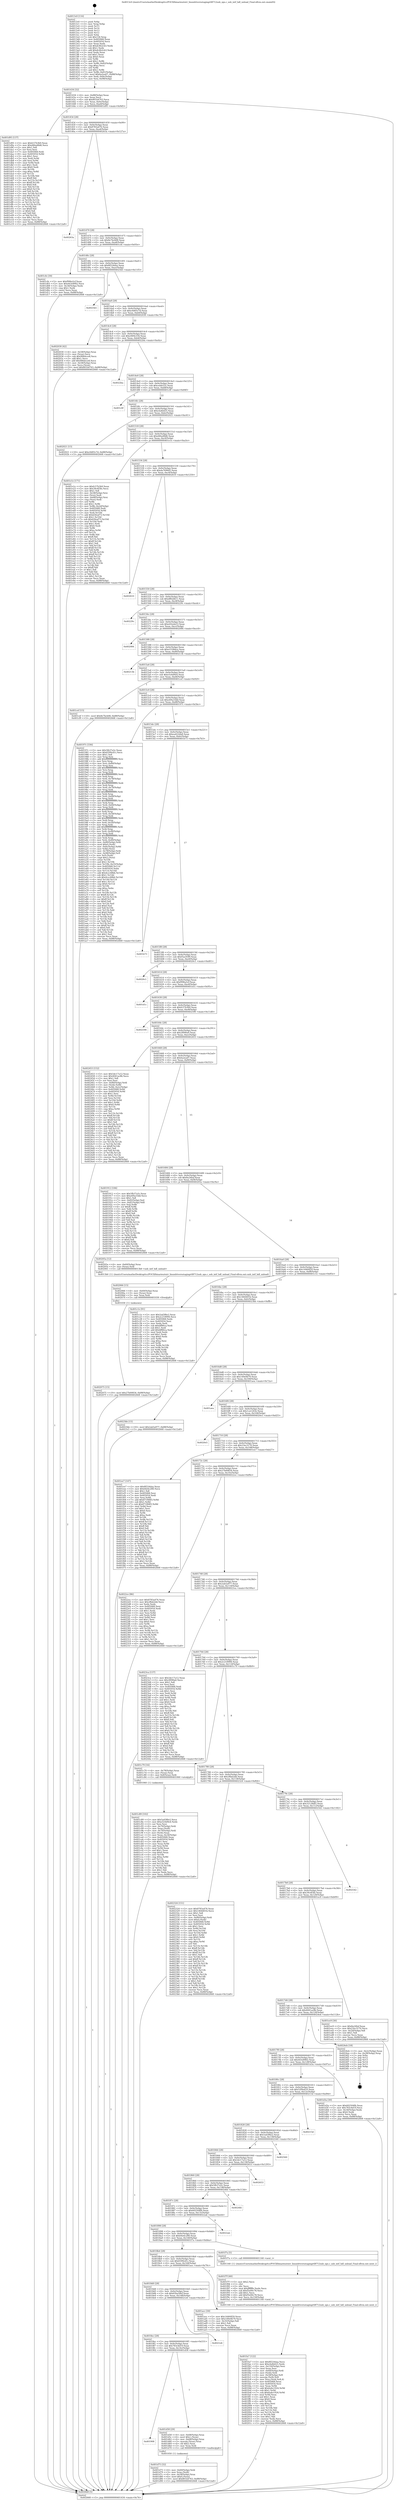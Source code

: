 digraph "0x4013c0" {
  label = "0x4013c0 (/mnt/c/Users/mathe/Desktop/tcc/POCII/binaries/extr_linuxdriversstagingrtl8712usb_ops.c_usb_intf_hdl_unload_Final-ollvm.out::main(0))"
  labelloc = "t"
  node[shape=record]

  Entry [label="",width=0.3,height=0.3,shape=circle,fillcolor=black,style=filled]
  "0x401434" [label="{
     0x401434 [32]\l
     | [instrs]\l
     &nbsp;&nbsp;0x401434 \<+6\>: mov -0x88(%rbp),%eax\l
     &nbsp;&nbsp;0x40143a \<+2\>: mov %eax,%ecx\l
     &nbsp;&nbsp;0x40143c \<+6\>: sub $0x801b4763,%ecx\l
     &nbsp;&nbsp;0x401442 \<+6\>: mov %eax,-0x9c(%rbp)\l
     &nbsp;&nbsp;0x401448 \<+6\>: mov %ecx,-0xa0(%rbp)\l
     &nbsp;&nbsp;0x40144e \<+6\>: je 0000000000401d95 \<main+0x9d5\>\l
  }"]
  "0x401d95" [label="{
     0x401d95 [137]\l
     | [instrs]\l
     &nbsp;&nbsp;0x401d95 \<+5\>: mov $0xfc57b3b9,%eax\l
     &nbsp;&nbsp;0x401d9a \<+5\>: mov $0xd46a48d6,%ecx\l
     &nbsp;&nbsp;0x401d9f \<+2\>: mov $0x1,%dl\l
     &nbsp;&nbsp;0x401da1 \<+2\>: xor %esi,%esi\l
     &nbsp;&nbsp;0x401da3 \<+7\>: mov 0x405068,%edi\l
     &nbsp;&nbsp;0x401daa \<+8\>: mov 0x405054,%r8d\l
     &nbsp;&nbsp;0x401db2 \<+3\>: sub $0x1,%esi\l
     &nbsp;&nbsp;0x401db5 \<+3\>: mov %edi,%r9d\l
     &nbsp;&nbsp;0x401db8 \<+3\>: add %esi,%r9d\l
     &nbsp;&nbsp;0x401dbb \<+4\>: imul %r9d,%edi\l
     &nbsp;&nbsp;0x401dbf \<+3\>: and $0x1,%edi\l
     &nbsp;&nbsp;0x401dc2 \<+3\>: cmp $0x0,%edi\l
     &nbsp;&nbsp;0x401dc5 \<+4\>: sete %r10b\l
     &nbsp;&nbsp;0x401dc9 \<+4\>: cmp $0xa,%r8d\l
     &nbsp;&nbsp;0x401dcd \<+4\>: setl %r11b\l
     &nbsp;&nbsp;0x401dd1 \<+3\>: mov %r10b,%bl\l
     &nbsp;&nbsp;0x401dd4 \<+3\>: xor $0xff,%bl\l
     &nbsp;&nbsp;0x401dd7 \<+3\>: mov %r11b,%r14b\l
     &nbsp;&nbsp;0x401dda \<+4\>: xor $0xff,%r14b\l
     &nbsp;&nbsp;0x401dde \<+3\>: xor $0x0,%dl\l
     &nbsp;&nbsp;0x401de1 \<+3\>: mov %bl,%r15b\l
     &nbsp;&nbsp;0x401de4 \<+4\>: and $0x0,%r15b\l
     &nbsp;&nbsp;0x401de8 \<+3\>: and %dl,%r10b\l
     &nbsp;&nbsp;0x401deb \<+3\>: mov %r14b,%r12b\l
     &nbsp;&nbsp;0x401dee \<+4\>: and $0x0,%r12b\l
     &nbsp;&nbsp;0x401df2 \<+3\>: and %dl,%r11b\l
     &nbsp;&nbsp;0x401df5 \<+3\>: or %r10b,%r15b\l
     &nbsp;&nbsp;0x401df8 \<+3\>: or %r11b,%r12b\l
     &nbsp;&nbsp;0x401dfb \<+3\>: xor %r12b,%r15b\l
     &nbsp;&nbsp;0x401dfe \<+3\>: or %r14b,%bl\l
     &nbsp;&nbsp;0x401e01 \<+3\>: xor $0xff,%bl\l
     &nbsp;&nbsp;0x401e04 \<+3\>: or $0x0,%dl\l
     &nbsp;&nbsp;0x401e07 \<+2\>: and %dl,%bl\l
     &nbsp;&nbsp;0x401e09 \<+3\>: or %bl,%r15b\l
     &nbsp;&nbsp;0x401e0c \<+4\>: test $0x1,%r15b\l
     &nbsp;&nbsp;0x401e10 \<+3\>: cmovne %ecx,%eax\l
     &nbsp;&nbsp;0x401e13 \<+6\>: mov %eax,-0x88(%rbp)\l
     &nbsp;&nbsp;0x401e19 \<+5\>: jmp 0000000000402668 \<main+0x12a8\>\l
  }"]
  "0x401454" [label="{
     0x401454 [28]\l
     | [instrs]\l
     &nbsp;&nbsp;0x401454 \<+5\>: jmp 0000000000401459 \<main+0x99\>\l
     &nbsp;&nbsp;0x401459 \<+6\>: mov -0x9c(%rbp),%eax\l
     &nbsp;&nbsp;0x40145f \<+5\>: sub $0x8783a476,%eax\l
     &nbsp;&nbsp;0x401464 \<+6\>: mov %eax,-0xa4(%rbp)\l
     &nbsp;&nbsp;0x40146a \<+6\>: je 000000000040263a \<main+0x127a\>\l
  }"]
  Exit [label="",width=0.3,height=0.3,shape=circle,fillcolor=black,style=filled,peripheries=2]
  "0x40263a" [label="{
     0x40263a\l
  }", style=dashed]
  "0x401470" [label="{
     0x401470 [28]\l
     | [instrs]\l
     &nbsp;&nbsp;0x401470 \<+5\>: jmp 0000000000401475 \<main+0xb5\>\l
     &nbsp;&nbsp;0x401475 \<+6\>: mov -0x9c(%rbp),%eax\l
     &nbsp;&nbsp;0x40147b \<+5\>: sub $0x8e7bcb08,%eax\l
     &nbsp;&nbsp;0x401480 \<+6\>: mov %eax,-0xa8(%rbp)\l
     &nbsp;&nbsp;0x401486 \<+6\>: je 0000000000401cfe \<main+0x93e\>\l
  }"]
  "0x402075" [label="{
     0x402075 [15]\l
     | [instrs]\l
     &nbsp;&nbsp;0x402075 \<+10\>: movl $0x27b00834,-0x88(%rbp)\l
     &nbsp;&nbsp;0x40207f \<+5\>: jmp 0000000000402668 \<main+0x12a8\>\l
  }"]
  "0x401cfe" [label="{
     0x401cfe [30]\l
     | [instrs]\l
     &nbsp;&nbsp;0x401cfe \<+5\>: mov $0xf996a5cf,%eax\l
     &nbsp;&nbsp;0x401d03 \<+5\>: mov $0x443e8902,%ecx\l
     &nbsp;&nbsp;0x401d08 \<+3\>: mov -0x34(%rbp),%edx\l
     &nbsp;&nbsp;0x401d0b \<+3\>: cmp $0x1,%edx\l
     &nbsp;&nbsp;0x401d0e \<+3\>: cmovl %ecx,%eax\l
     &nbsp;&nbsp;0x401d11 \<+6\>: mov %eax,-0x88(%rbp)\l
     &nbsp;&nbsp;0x401d17 \<+5\>: jmp 0000000000402668 \<main+0x12a8\>\l
  }"]
  "0x40148c" [label="{
     0x40148c [28]\l
     | [instrs]\l
     &nbsp;&nbsp;0x40148c \<+5\>: jmp 0000000000401491 \<main+0xd1\>\l
     &nbsp;&nbsp;0x401491 \<+6\>: mov -0x9c(%rbp),%eax\l
     &nbsp;&nbsp;0x401497 \<+5\>: sub $0x8f224daa,%eax\l
     &nbsp;&nbsp;0x40149c \<+6\>: mov %eax,-0xac(%rbp)\l
     &nbsp;&nbsp;0x4014a2 \<+6\>: je 00000000004025b5 \<main+0x11f5\>\l
  }"]
  "0x402066" [label="{
     0x402066 [15]\l
     | [instrs]\l
     &nbsp;&nbsp;0x402066 \<+4\>: mov -0x60(%rbp),%rax\l
     &nbsp;&nbsp;0x40206a \<+3\>: mov (%rax),%rax\l
     &nbsp;&nbsp;0x40206d \<+3\>: mov %rax,%rdi\l
     &nbsp;&nbsp;0x402070 \<+5\>: call 0000000000401030 \<free@plt\>\l
     | [calls]\l
     &nbsp;&nbsp;0x401030 \{1\} (unknown)\l
  }"]
  "0x4025b5" [label="{
     0x4025b5\l
  }", style=dashed]
  "0x4014a8" [label="{
     0x4014a8 [28]\l
     | [instrs]\l
     &nbsp;&nbsp;0x4014a8 \<+5\>: jmp 00000000004014ad \<main+0xed\>\l
     &nbsp;&nbsp;0x4014ad \<+6\>: mov -0x9c(%rbp),%eax\l
     &nbsp;&nbsp;0x4014b3 \<+5\>: sub $0xc0d05c7d,%eax\l
     &nbsp;&nbsp;0x4014b8 \<+6\>: mov %eax,-0xb0(%rbp)\l
     &nbsp;&nbsp;0x4014be \<+6\>: je 0000000000402030 \<main+0xc70\>\l
  }"]
  "0x401fa7" [label="{
     0x401fa7 [122]\l
     | [instrs]\l
     &nbsp;&nbsp;0x401fa7 \<+5\>: mov $0x8f224daa,%ecx\l
     &nbsp;&nbsp;0x401fac \<+5\>: mov $0xcfa4b425,%edx\l
     &nbsp;&nbsp;0x401fb1 \<+6\>: mov -0x150(%rbp),%esi\l
     &nbsp;&nbsp;0x401fb7 \<+3\>: imul %eax,%esi\l
     &nbsp;&nbsp;0x401fba \<+4\>: mov -0x60(%rbp),%rdi\l
     &nbsp;&nbsp;0x401fbe \<+3\>: mov (%rdi),%rdi\l
     &nbsp;&nbsp;0x401fc1 \<+4\>: mov -0x58(%rbp),%r8\l
     &nbsp;&nbsp;0x401fc5 \<+3\>: movslq (%r8),%r8\l
     &nbsp;&nbsp;0x401fc8 \<+4\>: mov %esi,(%rdi,%r8,4)\l
     &nbsp;&nbsp;0x401fcc \<+7\>: mov 0x405068,%eax\l
     &nbsp;&nbsp;0x401fd3 \<+7\>: mov 0x405054,%esi\l
     &nbsp;&nbsp;0x401fda \<+3\>: mov %eax,%r9d\l
     &nbsp;&nbsp;0x401fdd \<+7\>: add $0x6a4e1924,%r9d\l
     &nbsp;&nbsp;0x401fe4 \<+4\>: sub $0x1,%r9d\l
     &nbsp;&nbsp;0x401fe8 \<+7\>: sub $0x6a4e1924,%r9d\l
     &nbsp;&nbsp;0x401fef \<+4\>: imul %r9d,%eax\l
     &nbsp;&nbsp;0x401ff3 \<+3\>: and $0x1,%eax\l
     &nbsp;&nbsp;0x401ff6 \<+3\>: cmp $0x0,%eax\l
     &nbsp;&nbsp;0x401ff9 \<+4\>: sete %r10b\l
     &nbsp;&nbsp;0x401ffd \<+3\>: cmp $0xa,%esi\l
     &nbsp;&nbsp;0x402000 \<+4\>: setl %r11b\l
     &nbsp;&nbsp;0x402004 \<+3\>: mov %r10b,%bl\l
     &nbsp;&nbsp;0x402007 \<+3\>: and %r11b,%bl\l
     &nbsp;&nbsp;0x40200a \<+3\>: xor %r11b,%r10b\l
     &nbsp;&nbsp;0x40200d \<+3\>: or %r10b,%bl\l
     &nbsp;&nbsp;0x402010 \<+3\>: test $0x1,%bl\l
     &nbsp;&nbsp;0x402013 \<+3\>: cmovne %edx,%ecx\l
     &nbsp;&nbsp;0x402016 \<+6\>: mov %ecx,-0x88(%rbp)\l
     &nbsp;&nbsp;0x40201c \<+5\>: jmp 0000000000402668 \<main+0x12a8\>\l
  }"]
  "0x402030" [label="{
     0x402030 [42]\l
     | [instrs]\l
     &nbsp;&nbsp;0x402030 \<+4\>: mov -0x58(%rbp),%rax\l
     &nbsp;&nbsp;0x402034 \<+2\>: mov (%rax),%ecx\l
     &nbsp;&nbsp;0x402036 \<+6\>: sub $0x906dcce8,%ecx\l
     &nbsp;&nbsp;0x40203c \<+3\>: add $0x1,%ecx\l
     &nbsp;&nbsp;0x40203f \<+6\>: add $0x906dcce8,%ecx\l
     &nbsp;&nbsp;0x402045 \<+4\>: mov -0x58(%rbp),%rax\l
     &nbsp;&nbsp;0x402049 \<+2\>: mov %ecx,(%rax)\l
     &nbsp;&nbsp;0x40204b \<+10\>: movl $0x801b4763,-0x88(%rbp)\l
     &nbsp;&nbsp;0x402055 \<+5\>: jmp 0000000000402668 \<main+0x12a8\>\l
  }"]
  "0x4014c4" [label="{
     0x4014c4 [28]\l
     | [instrs]\l
     &nbsp;&nbsp;0x4014c4 \<+5\>: jmp 00000000004014c9 \<main+0x109\>\l
     &nbsp;&nbsp;0x4014c9 \<+6\>: mov -0x9c(%rbp),%eax\l
     &nbsp;&nbsp;0x4014cf \<+5\>: sub $0xc849e334,%eax\l
     &nbsp;&nbsp;0x4014d4 \<+6\>: mov %eax,-0xb4(%rbp)\l
     &nbsp;&nbsp;0x4014da \<+6\>: je 00000000004022ba \<main+0xefa\>\l
  }"]
  "0x401f7f" [label="{
     0x401f7f [40]\l
     | [instrs]\l
     &nbsp;&nbsp;0x401f7f \<+5\>: mov $0x2,%ecx\l
     &nbsp;&nbsp;0x401f84 \<+1\>: cltd\l
     &nbsp;&nbsp;0x401f85 \<+2\>: idiv %ecx\l
     &nbsp;&nbsp;0x401f87 \<+6\>: imul $0xfffffffe,%edx,%ecx\l
     &nbsp;&nbsp;0x401f8d \<+6\>: sub $0xf5e00c78,%ecx\l
     &nbsp;&nbsp;0x401f93 \<+3\>: add $0x1,%ecx\l
     &nbsp;&nbsp;0x401f96 \<+6\>: add $0xf5e00c78,%ecx\l
     &nbsp;&nbsp;0x401f9c \<+6\>: mov %ecx,-0x150(%rbp)\l
     &nbsp;&nbsp;0x401fa2 \<+5\>: call 0000000000401160 \<next_i\>\l
     | [calls]\l
     &nbsp;&nbsp;0x401160 \{1\} (/mnt/c/Users/mathe/Desktop/tcc/POCII/binaries/extr_linuxdriversstagingrtl8712usb_ops.c_usb_intf_hdl_unload_Final-ollvm.out::next_i)\l
  }"]
  "0x4022ba" [label="{
     0x4022ba\l
  }", style=dashed]
  "0x4014e0" [label="{
     0x4014e0 [28]\l
     | [instrs]\l
     &nbsp;&nbsp;0x4014e0 \<+5\>: jmp 00000000004014e5 \<main+0x125\>\l
     &nbsp;&nbsp;0x4014e5 \<+6\>: mov -0x9c(%rbp),%eax\l
     &nbsp;&nbsp;0x4014eb \<+5\>: sub $0xcebfe52c,%eax\l
     &nbsp;&nbsp;0x4014f0 \<+6\>: mov %eax,-0xb8(%rbp)\l
     &nbsp;&nbsp;0x4014f6 \<+6\>: je 0000000000401c0f \<main+0x84f\>\l
  }"]
  "0x401d75" [label="{
     0x401d75 [32]\l
     | [instrs]\l
     &nbsp;&nbsp;0x401d75 \<+4\>: mov -0x60(%rbp),%rdi\l
     &nbsp;&nbsp;0x401d79 \<+3\>: mov %rax,(%rdi)\l
     &nbsp;&nbsp;0x401d7c \<+4\>: mov -0x58(%rbp),%rax\l
     &nbsp;&nbsp;0x401d80 \<+6\>: movl $0x0,(%rax)\l
     &nbsp;&nbsp;0x401d86 \<+10\>: movl $0x801b4763,-0x88(%rbp)\l
     &nbsp;&nbsp;0x401d90 \<+5\>: jmp 0000000000402668 \<main+0x12a8\>\l
  }"]
  "0x401c0f" [label="{
     0x401c0f\l
  }", style=dashed]
  "0x4014fc" [label="{
     0x4014fc [28]\l
     | [instrs]\l
     &nbsp;&nbsp;0x4014fc \<+5\>: jmp 0000000000401501 \<main+0x141\>\l
     &nbsp;&nbsp;0x401501 \<+6\>: mov -0x9c(%rbp),%eax\l
     &nbsp;&nbsp;0x401507 \<+5\>: sub $0xcfa4b425,%eax\l
     &nbsp;&nbsp;0x40150c \<+6\>: mov %eax,-0xbc(%rbp)\l
     &nbsp;&nbsp;0x401512 \<+6\>: je 0000000000402021 \<main+0xc61\>\l
  }"]
  "0x401908" [label="{
     0x401908\l
  }", style=dashed]
  "0x402021" [label="{
     0x402021 [15]\l
     | [instrs]\l
     &nbsp;&nbsp;0x402021 \<+10\>: movl $0xc0d05c7d,-0x88(%rbp)\l
     &nbsp;&nbsp;0x40202b \<+5\>: jmp 0000000000402668 \<main+0x12a8\>\l
  }"]
  "0x401518" [label="{
     0x401518 [28]\l
     | [instrs]\l
     &nbsp;&nbsp;0x401518 \<+5\>: jmp 000000000040151d \<main+0x15d\>\l
     &nbsp;&nbsp;0x40151d \<+6\>: mov -0x9c(%rbp),%eax\l
     &nbsp;&nbsp;0x401523 \<+5\>: sub $0xd46a48d6,%eax\l
     &nbsp;&nbsp;0x401528 \<+6\>: mov %eax,-0xc0(%rbp)\l
     &nbsp;&nbsp;0x40152e \<+6\>: je 0000000000401e1e \<main+0xa5e\>\l
  }"]
  "0x401d58" [label="{
     0x401d58 [29]\l
     | [instrs]\l
     &nbsp;&nbsp;0x401d58 \<+4\>: mov -0x68(%rbp),%rax\l
     &nbsp;&nbsp;0x401d5c \<+6\>: movl $0x1,(%rax)\l
     &nbsp;&nbsp;0x401d62 \<+4\>: mov -0x68(%rbp),%rax\l
     &nbsp;&nbsp;0x401d66 \<+3\>: movslq (%rax),%rax\l
     &nbsp;&nbsp;0x401d69 \<+4\>: shl $0x2,%rax\l
     &nbsp;&nbsp;0x401d6d \<+3\>: mov %rax,%rdi\l
     &nbsp;&nbsp;0x401d70 \<+5\>: call 0000000000401050 \<malloc@plt\>\l
     | [calls]\l
     &nbsp;&nbsp;0x401050 \{1\} (unknown)\l
  }"]
  "0x401e1e" [label="{
     0x401e1e [171]\l
     | [instrs]\l
     &nbsp;&nbsp;0x401e1e \<+5\>: mov $0xfc57b3b9,%eax\l
     &nbsp;&nbsp;0x401e23 \<+5\>: mov $0x39c4f3fe,%ecx\l
     &nbsp;&nbsp;0x401e28 \<+2\>: mov $0x1,%dl\l
     &nbsp;&nbsp;0x401e2a \<+4\>: mov -0x58(%rbp),%rsi\l
     &nbsp;&nbsp;0x401e2e \<+2\>: mov (%rsi),%edi\l
     &nbsp;&nbsp;0x401e30 \<+4\>: mov -0x68(%rbp),%rsi\l
     &nbsp;&nbsp;0x401e34 \<+2\>: cmp (%rsi),%edi\l
     &nbsp;&nbsp;0x401e36 \<+4\>: setl %r8b\l
     &nbsp;&nbsp;0x401e3a \<+4\>: and $0x1,%r8b\l
     &nbsp;&nbsp;0x401e3e \<+4\>: mov %r8b,-0x2d(%rbp)\l
     &nbsp;&nbsp;0x401e42 \<+7\>: mov 0x405068,%edi\l
     &nbsp;&nbsp;0x401e49 \<+8\>: mov 0x405054,%r9d\l
     &nbsp;&nbsp;0x401e51 \<+3\>: mov %edi,%r10d\l
     &nbsp;&nbsp;0x401e54 \<+7\>: add $0xb5feaf73,%r10d\l
     &nbsp;&nbsp;0x401e5b \<+4\>: sub $0x1,%r10d\l
     &nbsp;&nbsp;0x401e5f \<+7\>: sub $0xb5feaf73,%r10d\l
     &nbsp;&nbsp;0x401e66 \<+4\>: imul %r10d,%edi\l
     &nbsp;&nbsp;0x401e6a \<+3\>: and $0x1,%edi\l
     &nbsp;&nbsp;0x401e6d \<+3\>: cmp $0x0,%edi\l
     &nbsp;&nbsp;0x401e70 \<+4\>: sete %r8b\l
     &nbsp;&nbsp;0x401e74 \<+4\>: cmp $0xa,%r9d\l
     &nbsp;&nbsp;0x401e78 \<+4\>: setl %r11b\l
     &nbsp;&nbsp;0x401e7c \<+3\>: mov %r8b,%bl\l
     &nbsp;&nbsp;0x401e7f \<+3\>: xor $0xff,%bl\l
     &nbsp;&nbsp;0x401e82 \<+3\>: mov %r11b,%r14b\l
     &nbsp;&nbsp;0x401e85 \<+4\>: xor $0xff,%r14b\l
     &nbsp;&nbsp;0x401e89 \<+3\>: xor $0x1,%dl\l
     &nbsp;&nbsp;0x401e8c \<+3\>: mov %bl,%r15b\l
     &nbsp;&nbsp;0x401e8f \<+4\>: and $0xff,%r15b\l
     &nbsp;&nbsp;0x401e93 \<+3\>: and %dl,%r8b\l
     &nbsp;&nbsp;0x401e96 \<+3\>: mov %r14b,%r12b\l
     &nbsp;&nbsp;0x401e99 \<+4\>: and $0xff,%r12b\l
     &nbsp;&nbsp;0x401e9d \<+3\>: and %dl,%r11b\l
     &nbsp;&nbsp;0x401ea0 \<+3\>: or %r8b,%r15b\l
     &nbsp;&nbsp;0x401ea3 \<+3\>: or %r11b,%r12b\l
     &nbsp;&nbsp;0x401ea6 \<+3\>: xor %r12b,%r15b\l
     &nbsp;&nbsp;0x401ea9 \<+3\>: or %r14b,%bl\l
     &nbsp;&nbsp;0x401eac \<+3\>: xor $0xff,%bl\l
     &nbsp;&nbsp;0x401eaf \<+3\>: or $0x1,%dl\l
     &nbsp;&nbsp;0x401eb2 \<+2\>: and %dl,%bl\l
     &nbsp;&nbsp;0x401eb4 \<+3\>: or %bl,%r15b\l
     &nbsp;&nbsp;0x401eb7 \<+4\>: test $0x1,%r15b\l
     &nbsp;&nbsp;0x401ebb \<+3\>: cmovne %ecx,%eax\l
     &nbsp;&nbsp;0x401ebe \<+6\>: mov %eax,-0x88(%rbp)\l
     &nbsp;&nbsp;0x401ec4 \<+5\>: jmp 0000000000402668 \<main+0x12a8\>\l
  }"]
  "0x401534" [label="{
     0x401534 [28]\l
     | [instrs]\l
     &nbsp;&nbsp;0x401534 \<+5\>: jmp 0000000000401539 \<main+0x179\>\l
     &nbsp;&nbsp;0x401539 \<+6\>: mov -0x9c(%rbp),%eax\l
     &nbsp;&nbsp;0x40153f \<+5\>: sub $0xda7696d5,%eax\l
     &nbsp;&nbsp;0x401544 \<+6\>: mov %eax,-0xc4(%rbp)\l
     &nbsp;&nbsp;0x40154a \<+6\>: je 0000000000402610 \<main+0x1250\>\l
  }"]
  "0x4018ec" [label="{
     0x4018ec [28]\l
     | [instrs]\l
     &nbsp;&nbsp;0x4018ec \<+5\>: jmp 00000000004018f1 \<main+0x531\>\l
     &nbsp;&nbsp;0x4018f1 \<+6\>: mov -0x9c(%rbp),%eax\l
     &nbsp;&nbsp;0x4018f7 \<+5\>: sub $0x783c4d19,%eax\l
     &nbsp;&nbsp;0x4018fc \<+6\>: mov %eax,-0x14c(%rbp)\l
     &nbsp;&nbsp;0x401902 \<+6\>: je 0000000000401d58 \<main+0x998\>\l
  }"]
  "0x402610" [label="{
     0x402610\l
  }", style=dashed]
  "0x401550" [label="{
     0x401550 [28]\l
     | [instrs]\l
     &nbsp;&nbsp;0x401550 \<+5\>: jmp 0000000000401555 \<main+0x195\>\l
     &nbsp;&nbsp;0x401555 \<+6\>: mov -0x9c(%rbp),%eax\l
     &nbsp;&nbsp;0x40155b \<+5\>: sub $0xdf82db11,%eax\l
     &nbsp;&nbsp;0x401560 \<+6\>: mov %eax,-0xc8(%rbp)\l
     &nbsp;&nbsp;0x401566 \<+6\>: je 000000000040229c \<main+0xedc\>\l
  }"]
  "0x4021e6" [label="{
     0x4021e6\l
  }", style=dashed]
  "0x40229c" [label="{
     0x40229c\l
  }", style=dashed]
  "0x40156c" [label="{
     0x40156c [28]\l
     | [instrs]\l
     &nbsp;&nbsp;0x40156c \<+5\>: jmp 0000000000401571 \<main+0x1b1\>\l
     &nbsp;&nbsp;0x401571 \<+6\>: mov -0x9c(%rbp),%eax\l
     &nbsp;&nbsp;0x401577 \<+5\>: sub $0xe02eda53,%eax\l
     &nbsp;&nbsp;0x40157c \<+6\>: mov %eax,-0xcc(%rbp)\l
     &nbsp;&nbsp;0x401582 \<+6\>: je 0000000000402084 \<main+0xcc4\>\l
  }"]
  "0x401c89" [label="{
     0x401c89 [102]\l
     | [instrs]\l
     &nbsp;&nbsp;0x401c89 \<+5\>: mov $0x5ad3f6e2,%ecx\l
     &nbsp;&nbsp;0x401c8e \<+5\>: mov $0xe5c6d9e4,%edx\l
     &nbsp;&nbsp;0x401c93 \<+2\>: xor %esi,%esi\l
     &nbsp;&nbsp;0x401c95 \<+4\>: mov -0x70(%rbp),%rdi\l
     &nbsp;&nbsp;0x401c99 \<+2\>: mov %eax,(%rdi)\l
     &nbsp;&nbsp;0x401c9b \<+4\>: mov -0x70(%rbp),%rdi\l
     &nbsp;&nbsp;0x401c9f \<+2\>: mov (%rdi),%eax\l
     &nbsp;&nbsp;0x401ca1 \<+3\>: mov %eax,-0x34(%rbp)\l
     &nbsp;&nbsp;0x401ca4 \<+7\>: mov 0x405068,%eax\l
     &nbsp;&nbsp;0x401cab \<+8\>: mov 0x405054,%r8d\l
     &nbsp;&nbsp;0x401cb3 \<+3\>: sub $0x1,%esi\l
     &nbsp;&nbsp;0x401cb6 \<+3\>: mov %eax,%r9d\l
     &nbsp;&nbsp;0x401cb9 \<+3\>: add %esi,%r9d\l
     &nbsp;&nbsp;0x401cbc \<+4\>: imul %r9d,%eax\l
     &nbsp;&nbsp;0x401cc0 \<+3\>: and $0x1,%eax\l
     &nbsp;&nbsp;0x401cc3 \<+3\>: cmp $0x0,%eax\l
     &nbsp;&nbsp;0x401cc6 \<+4\>: sete %r10b\l
     &nbsp;&nbsp;0x401cca \<+4\>: cmp $0xa,%r8d\l
     &nbsp;&nbsp;0x401cce \<+4\>: setl %r11b\l
     &nbsp;&nbsp;0x401cd2 \<+3\>: mov %r10b,%bl\l
     &nbsp;&nbsp;0x401cd5 \<+3\>: and %r11b,%bl\l
     &nbsp;&nbsp;0x401cd8 \<+3\>: xor %r11b,%r10b\l
     &nbsp;&nbsp;0x401cdb \<+3\>: or %r10b,%bl\l
     &nbsp;&nbsp;0x401cde \<+3\>: test $0x1,%bl\l
     &nbsp;&nbsp;0x401ce1 \<+3\>: cmovne %edx,%ecx\l
     &nbsp;&nbsp;0x401ce4 \<+6\>: mov %ecx,-0x88(%rbp)\l
     &nbsp;&nbsp;0x401cea \<+5\>: jmp 0000000000402668 \<main+0x12a8\>\l
  }"]
  "0x402084" [label="{
     0x402084\l
  }", style=dashed]
  "0x401588" [label="{
     0x401588 [28]\l
     | [instrs]\l
     &nbsp;&nbsp;0x401588 \<+5\>: jmp 000000000040158d \<main+0x1cd\>\l
     &nbsp;&nbsp;0x40158d \<+6\>: mov -0x9c(%rbp),%eax\l
     &nbsp;&nbsp;0x401593 \<+5\>: sub $0xe510bbca,%eax\l
     &nbsp;&nbsp;0x401598 \<+6\>: mov %eax,-0xd0(%rbp)\l
     &nbsp;&nbsp;0x40159e \<+6\>: je 000000000040213b \<main+0xd7b\>\l
  }"]
  "0x4018d0" [label="{
     0x4018d0 [28]\l
     | [instrs]\l
     &nbsp;&nbsp;0x4018d0 \<+5\>: jmp 00000000004018d5 \<main+0x515\>\l
     &nbsp;&nbsp;0x4018d5 \<+6\>: mov -0x9c(%rbp),%eax\l
     &nbsp;&nbsp;0x4018db \<+5\>: sub $0x65ba58ef,%eax\l
     &nbsp;&nbsp;0x4018e0 \<+6\>: mov %eax,-0x148(%rbp)\l
     &nbsp;&nbsp;0x4018e6 \<+6\>: je 00000000004021e6 \<main+0xe26\>\l
  }"]
  "0x40213b" [label="{
     0x40213b\l
  }", style=dashed]
  "0x4015a4" [label="{
     0x4015a4 [28]\l
     | [instrs]\l
     &nbsp;&nbsp;0x4015a4 \<+5\>: jmp 00000000004015a9 \<main+0x1e9\>\l
     &nbsp;&nbsp;0x4015a9 \<+6\>: mov -0x9c(%rbp),%eax\l
     &nbsp;&nbsp;0x4015af \<+5\>: sub $0xe5c6d9e4,%eax\l
     &nbsp;&nbsp;0x4015b4 \<+6\>: mov %eax,-0xd4(%rbp)\l
     &nbsp;&nbsp;0x4015ba \<+6\>: je 0000000000401cef \<main+0x92f\>\l
  }"]
  "0x401acc" [label="{
     0x401acc [30]\l
     | [instrs]\l
     &nbsp;&nbsp;0x401acc \<+5\>: mov $0x14460f29,%eax\l
     &nbsp;&nbsp;0x401ad1 \<+5\>: mov $0x149e0b79,%ecx\l
     &nbsp;&nbsp;0x401ad6 \<+3\>: mov -0x35(%rbp),%dl\l
     &nbsp;&nbsp;0x401ad9 \<+3\>: test $0x1,%dl\l
     &nbsp;&nbsp;0x401adc \<+3\>: cmovne %ecx,%eax\l
     &nbsp;&nbsp;0x401adf \<+6\>: mov %eax,-0x88(%rbp)\l
     &nbsp;&nbsp;0x401ae5 \<+5\>: jmp 0000000000402668 \<main+0x12a8\>\l
  }"]
  "0x401cef" [label="{
     0x401cef [15]\l
     | [instrs]\l
     &nbsp;&nbsp;0x401cef \<+10\>: movl $0x8e7bcb08,-0x88(%rbp)\l
     &nbsp;&nbsp;0x401cf9 \<+5\>: jmp 0000000000402668 \<main+0x12a8\>\l
  }"]
  "0x4015c0" [label="{
     0x4015c0 [28]\l
     | [instrs]\l
     &nbsp;&nbsp;0x4015c0 \<+5\>: jmp 00000000004015c5 \<main+0x205\>\l
     &nbsp;&nbsp;0x4015c5 \<+6\>: mov -0x9c(%rbp),%eax\l
     &nbsp;&nbsp;0x4015cb \<+5\>: sub $0xe69a33dd,%eax\l
     &nbsp;&nbsp;0x4015d0 \<+6\>: mov %eax,-0xd8(%rbp)\l
     &nbsp;&nbsp;0x4015d6 \<+6\>: je 000000000040197c \<main+0x5bc\>\l
  }"]
  "0x4018b4" [label="{
     0x4018b4 [28]\l
     | [instrs]\l
     &nbsp;&nbsp;0x4018b4 \<+5\>: jmp 00000000004018b9 \<main+0x4f9\>\l
     &nbsp;&nbsp;0x4018b9 \<+6\>: mov -0x9c(%rbp),%eax\l
     &nbsp;&nbsp;0x4018bf \<+5\>: sub $0x6599cd1c,%eax\l
     &nbsp;&nbsp;0x4018c4 \<+6\>: mov %eax,-0x144(%rbp)\l
     &nbsp;&nbsp;0x4018ca \<+6\>: je 0000000000401acc \<main+0x70c\>\l
  }"]
  "0x40197c" [label="{
     0x40197c [336]\l
     | [instrs]\l
     &nbsp;&nbsp;0x40197c \<+5\>: mov $0x5fb37a5c,%eax\l
     &nbsp;&nbsp;0x401981 \<+5\>: mov $0x6599cd1c,%ecx\l
     &nbsp;&nbsp;0x401986 \<+2\>: mov $0x1,%dl\l
     &nbsp;&nbsp;0x401988 \<+3\>: mov %rsp,%rsi\l
     &nbsp;&nbsp;0x40198b \<+4\>: add $0xfffffffffffffff0,%rsi\l
     &nbsp;&nbsp;0x40198f \<+3\>: mov %rsi,%rsp\l
     &nbsp;&nbsp;0x401992 \<+4\>: mov %rsi,-0x80(%rbp)\l
     &nbsp;&nbsp;0x401996 \<+3\>: mov %rsp,%rsi\l
     &nbsp;&nbsp;0x401999 \<+4\>: add $0xfffffffffffffff0,%rsi\l
     &nbsp;&nbsp;0x40199d \<+3\>: mov %rsi,%rsp\l
     &nbsp;&nbsp;0x4019a0 \<+3\>: mov %rsp,%rdi\l
     &nbsp;&nbsp;0x4019a3 \<+4\>: add $0xfffffffffffffff0,%rdi\l
     &nbsp;&nbsp;0x4019a7 \<+3\>: mov %rdi,%rsp\l
     &nbsp;&nbsp;0x4019aa \<+4\>: mov %rdi,-0x78(%rbp)\l
     &nbsp;&nbsp;0x4019ae \<+3\>: mov %rsp,%rdi\l
     &nbsp;&nbsp;0x4019b1 \<+4\>: add $0xfffffffffffffff0,%rdi\l
     &nbsp;&nbsp;0x4019b5 \<+3\>: mov %rdi,%rsp\l
     &nbsp;&nbsp;0x4019b8 \<+4\>: mov %rdi,-0x70(%rbp)\l
     &nbsp;&nbsp;0x4019bc \<+3\>: mov %rsp,%rdi\l
     &nbsp;&nbsp;0x4019bf \<+4\>: add $0xfffffffffffffff0,%rdi\l
     &nbsp;&nbsp;0x4019c3 \<+3\>: mov %rdi,%rsp\l
     &nbsp;&nbsp;0x4019c6 \<+4\>: mov %rdi,-0x68(%rbp)\l
     &nbsp;&nbsp;0x4019ca \<+3\>: mov %rsp,%rdi\l
     &nbsp;&nbsp;0x4019cd \<+4\>: add $0xfffffffffffffff0,%rdi\l
     &nbsp;&nbsp;0x4019d1 \<+3\>: mov %rdi,%rsp\l
     &nbsp;&nbsp;0x4019d4 \<+4\>: mov %rdi,-0x60(%rbp)\l
     &nbsp;&nbsp;0x4019d8 \<+3\>: mov %rsp,%rdi\l
     &nbsp;&nbsp;0x4019db \<+4\>: add $0xfffffffffffffff0,%rdi\l
     &nbsp;&nbsp;0x4019df \<+3\>: mov %rdi,%rsp\l
     &nbsp;&nbsp;0x4019e2 \<+4\>: mov %rdi,-0x58(%rbp)\l
     &nbsp;&nbsp;0x4019e6 \<+3\>: mov %rsp,%rdi\l
     &nbsp;&nbsp;0x4019e9 \<+4\>: add $0xfffffffffffffff0,%rdi\l
     &nbsp;&nbsp;0x4019ed \<+3\>: mov %rdi,%rsp\l
     &nbsp;&nbsp;0x4019f0 \<+4\>: mov %rdi,-0x50(%rbp)\l
     &nbsp;&nbsp;0x4019f4 \<+3\>: mov %rsp,%rdi\l
     &nbsp;&nbsp;0x4019f7 \<+4\>: add $0xfffffffffffffff0,%rdi\l
     &nbsp;&nbsp;0x4019fb \<+3\>: mov %rdi,%rsp\l
     &nbsp;&nbsp;0x4019fe \<+4\>: mov %rdi,-0x48(%rbp)\l
     &nbsp;&nbsp;0x401a02 \<+3\>: mov %rsp,%rdi\l
     &nbsp;&nbsp;0x401a05 \<+4\>: add $0xfffffffffffffff0,%rdi\l
     &nbsp;&nbsp;0x401a09 \<+3\>: mov %rdi,%rsp\l
     &nbsp;&nbsp;0x401a0c \<+4\>: mov %rdi,-0x40(%rbp)\l
     &nbsp;&nbsp;0x401a10 \<+4\>: mov -0x80(%rbp),%rdi\l
     &nbsp;&nbsp;0x401a14 \<+6\>: movl $0x0,(%rdi)\l
     &nbsp;&nbsp;0x401a1a \<+7\>: mov -0x8c(%rbp),%r8d\l
     &nbsp;&nbsp;0x401a21 \<+3\>: mov %r8d,(%rsi)\l
     &nbsp;&nbsp;0x401a24 \<+4\>: mov -0x78(%rbp),%rdi\l
     &nbsp;&nbsp;0x401a28 \<+7\>: mov -0x98(%rbp),%r9\l
     &nbsp;&nbsp;0x401a2f \<+3\>: mov %r9,(%rdi)\l
     &nbsp;&nbsp;0x401a32 \<+3\>: cmpl $0x2,(%rsi)\l
     &nbsp;&nbsp;0x401a35 \<+4\>: setne %r10b\l
     &nbsp;&nbsp;0x401a39 \<+4\>: and $0x1,%r10b\l
     &nbsp;&nbsp;0x401a3d \<+4\>: mov %r10b,-0x35(%rbp)\l
     &nbsp;&nbsp;0x401a41 \<+8\>: mov 0x405068,%r11d\l
     &nbsp;&nbsp;0x401a49 \<+7\>: mov 0x405054,%ebx\l
     &nbsp;&nbsp;0x401a50 \<+3\>: mov %r11d,%r14d\l
     &nbsp;&nbsp;0x401a53 \<+7\>: add $0x4ccc48b6,%r14d\l
     &nbsp;&nbsp;0x401a5a \<+4\>: sub $0x1,%r14d\l
     &nbsp;&nbsp;0x401a5e \<+7\>: sub $0x4ccc48b6,%r14d\l
     &nbsp;&nbsp;0x401a65 \<+4\>: imul %r14d,%r11d\l
     &nbsp;&nbsp;0x401a69 \<+4\>: and $0x1,%r11d\l
     &nbsp;&nbsp;0x401a6d \<+4\>: cmp $0x0,%r11d\l
     &nbsp;&nbsp;0x401a71 \<+4\>: sete %r10b\l
     &nbsp;&nbsp;0x401a75 \<+3\>: cmp $0xa,%ebx\l
     &nbsp;&nbsp;0x401a78 \<+4\>: setl %r15b\l
     &nbsp;&nbsp;0x401a7c \<+3\>: mov %r10b,%r12b\l
     &nbsp;&nbsp;0x401a7f \<+4\>: xor $0xff,%r12b\l
     &nbsp;&nbsp;0x401a83 \<+3\>: mov %r15b,%r13b\l
     &nbsp;&nbsp;0x401a86 \<+4\>: xor $0xff,%r13b\l
     &nbsp;&nbsp;0x401a8a \<+3\>: xor $0x0,%dl\l
     &nbsp;&nbsp;0x401a8d \<+3\>: mov %r12b,%sil\l
     &nbsp;&nbsp;0x401a90 \<+4\>: and $0x0,%sil\l
     &nbsp;&nbsp;0x401a94 \<+3\>: and %dl,%r10b\l
     &nbsp;&nbsp;0x401a97 \<+3\>: mov %r13b,%dil\l
     &nbsp;&nbsp;0x401a9a \<+4\>: and $0x0,%dil\l
     &nbsp;&nbsp;0x401a9e \<+3\>: and %dl,%r15b\l
     &nbsp;&nbsp;0x401aa1 \<+3\>: or %r10b,%sil\l
     &nbsp;&nbsp;0x401aa4 \<+3\>: or %r15b,%dil\l
     &nbsp;&nbsp;0x401aa7 \<+3\>: xor %dil,%sil\l
     &nbsp;&nbsp;0x401aaa \<+3\>: or %r13b,%r12b\l
     &nbsp;&nbsp;0x401aad \<+4\>: xor $0xff,%r12b\l
     &nbsp;&nbsp;0x401ab1 \<+3\>: or $0x0,%dl\l
     &nbsp;&nbsp;0x401ab4 \<+3\>: and %dl,%r12b\l
     &nbsp;&nbsp;0x401ab7 \<+3\>: or %r12b,%sil\l
     &nbsp;&nbsp;0x401aba \<+4\>: test $0x1,%sil\l
     &nbsp;&nbsp;0x401abe \<+3\>: cmovne %ecx,%eax\l
     &nbsp;&nbsp;0x401ac1 \<+6\>: mov %eax,-0x88(%rbp)\l
     &nbsp;&nbsp;0x401ac7 \<+5\>: jmp 0000000000402668 \<main+0x12a8\>\l
  }"]
  "0x4015dc" [label="{
     0x4015dc [28]\l
     | [instrs]\l
     &nbsp;&nbsp;0x4015dc \<+5\>: jmp 00000000004015e1 \<main+0x221\>\l
     &nbsp;&nbsp;0x4015e1 \<+6\>: mov -0x9c(%rbp),%eax\l
     &nbsp;&nbsp;0x4015e7 \<+5\>: sub $0xea422da8,%eax\l
     &nbsp;&nbsp;0x4015ec \<+6\>: mov %eax,-0xdc(%rbp)\l
     &nbsp;&nbsp;0x4015f2 \<+6\>: je 0000000000401b73 \<main+0x7b3\>\l
  }"]
  "0x401f7a" [label="{
     0x401f7a [5]\l
     | [instrs]\l
     &nbsp;&nbsp;0x401f7a \<+5\>: call 0000000000401160 \<next_i\>\l
     | [calls]\l
     &nbsp;&nbsp;0x401160 \{1\} (/mnt/c/Users/mathe/Desktop/tcc/POCII/binaries/extr_linuxdriversstagingrtl8712usb_ops.c_usb_intf_hdl_unload_Final-ollvm.out::next_i)\l
  }"]
  "0x401b73" [label="{
     0x401b73\l
  }", style=dashed]
  "0x4015f8" [label="{
     0x4015f8 [28]\l
     | [instrs]\l
     &nbsp;&nbsp;0x4015f8 \<+5\>: jmp 00000000004015fd \<main+0x23d\>\l
     &nbsp;&nbsp;0x4015fd \<+6\>: mov -0x9c(%rbp),%eax\l
     &nbsp;&nbsp;0x401603 \<+5\>: sub $0xf5ac93f9,%eax\l
     &nbsp;&nbsp;0x401608 \<+6\>: mov %eax,-0xe0(%rbp)\l
     &nbsp;&nbsp;0x40160e \<+6\>: je 00000000004020c1 \<main+0xd01\>\l
  }"]
  "0x401898" [label="{
     0x401898 [28]\l
     | [instrs]\l
     &nbsp;&nbsp;0x401898 \<+5\>: jmp 000000000040189d \<main+0x4dd\>\l
     &nbsp;&nbsp;0x40189d \<+6\>: mov -0x9c(%rbp),%eax\l
     &nbsp;&nbsp;0x4018a3 \<+5\>: sub $0x64e6c280,%eax\l
     &nbsp;&nbsp;0x4018a8 \<+6\>: mov %eax,-0x140(%rbp)\l
     &nbsp;&nbsp;0x4018ae \<+6\>: je 0000000000401f7a \<main+0xbba\>\l
  }"]
  "0x4020c1" [label="{
     0x4020c1\l
  }", style=dashed]
  "0x401614" [label="{
     0x401614 [28]\l
     | [instrs]\l
     &nbsp;&nbsp;0x401614 \<+5\>: jmp 0000000000401619 \<main+0x259\>\l
     &nbsp;&nbsp;0x401619 \<+6\>: mov -0x9c(%rbp),%eax\l
     &nbsp;&nbsp;0x40161f \<+5\>: sub $0xf996a5cf,%eax\l
     &nbsp;&nbsp;0x401624 \<+6\>: mov %eax,-0xe4(%rbp)\l
     &nbsp;&nbsp;0x40162a \<+6\>: je 0000000000401d1c \<main+0x95c\>\l
  }"]
  "0x4022ab" [label="{
     0x4022ab\l
  }", style=dashed]
  "0x401d1c" [label="{
     0x401d1c\l
  }", style=dashed]
  "0x401630" [label="{
     0x401630 [28]\l
     | [instrs]\l
     &nbsp;&nbsp;0x401630 \<+5\>: jmp 0000000000401635 \<main+0x275\>\l
     &nbsp;&nbsp;0x401635 \<+6\>: mov -0x9c(%rbp),%eax\l
     &nbsp;&nbsp;0x40163b \<+5\>: sub $0xfc57b3b9,%eax\l
     &nbsp;&nbsp;0x401640 \<+6\>: mov %eax,-0xe8(%rbp)\l
     &nbsp;&nbsp;0x401646 \<+6\>: je 0000000000402590 \<main+0x11d0\>\l
  }"]
  "0x40187c" [label="{
     0x40187c [28]\l
     | [instrs]\l
     &nbsp;&nbsp;0x40187c \<+5\>: jmp 0000000000401881 \<main+0x4c1\>\l
     &nbsp;&nbsp;0x401881 \<+6\>: mov -0x9c(%rbp),%eax\l
     &nbsp;&nbsp;0x401887 \<+5\>: sub $0x602504fb,%eax\l
     &nbsp;&nbsp;0x40188c \<+6\>: mov %eax,-0x13c(%rbp)\l
     &nbsp;&nbsp;0x401892 \<+6\>: je 00000000004022ab \<main+0xeeb\>\l
  }"]
  "0x402590" [label="{
     0x402590\l
  }", style=dashed]
  "0x40164c" [label="{
     0x40164c [28]\l
     | [instrs]\l
     &nbsp;&nbsp;0x40164c \<+5\>: jmp 0000000000401651 \<main+0x291\>\l
     &nbsp;&nbsp;0x401651 \<+6\>: mov -0x9c(%rbp),%eax\l
     &nbsp;&nbsp;0x401657 \<+5\>: sub $0x2f090a0,%eax\l
     &nbsp;&nbsp;0x40165c \<+6\>: mov %eax,-0xec(%rbp)\l
     &nbsp;&nbsp;0x401662 \<+6\>: je 0000000000402453 \<main+0x1093\>\l
  }"]
  "0x4024fd" [label="{
     0x4024fd\l
  }", style=dashed]
  "0x402453" [label="{
     0x402453 [152]\l
     | [instrs]\l
     &nbsp;&nbsp;0x402453 \<+5\>: mov $0x5dc17a12,%eax\l
     &nbsp;&nbsp;0x402458 \<+5\>: mov $0x4041ac8b,%ecx\l
     &nbsp;&nbsp;0x40245d \<+2\>: mov $0x1,%dl\l
     &nbsp;&nbsp;0x40245f \<+2\>: xor %esi,%esi\l
     &nbsp;&nbsp;0x402461 \<+4\>: mov -0x80(%rbp),%rdi\l
     &nbsp;&nbsp;0x402465 \<+3\>: mov (%rdi),%r8d\l
     &nbsp;&nbsp;0x402468 \<+4\>: mov %r8d,-0x2c(%rbp)\l
     &nbsp;&nbsp;0x40246c \<+8\>: mov 0x405068,%r8d\l
     &nbsp;&nbsp;0x402474 \<+8\>: mov 0x405054,%r9d\l
     &nbsp;&nbsp;0x40247c \<+3\>: sub $0x1,%esi\l
     &nbsp;&nbsp;0x40247f \<+3\>: mov %r8d,%r10d\l
     &nbsp;&nbsp;0x402482 \<+3\>: add %esi,%r10d\l
     &nbsp;&nbsp;0x402485 \<+4\>: imul %r10d,%r8d\l
     &nbsp;&nbsp;0x402489 \<+4\>: and $0x1,%r8d\l
     &nbsp;&nbsp;0x40248d \<+4\>: cmp $0x0,%r8d\l
     &nbsp;&nbsp;0x402491 \<+4\>: sete %r11b\l
     &nbsp;&nbsp;0x402495 \<+4\>: cmp $0xa,%r9d\l
     &nbsp;&nbsp;0x402499 \<+3\>: setl %bl\l
     &nbsp;&nbsp;0x40249c \<+3\>: mov %r11b,%r14b\l
     &nbsp;&nbsp;0x40249f \<+4\>: xor $0xff,%r14b\l
     &nbsp;&nbsp;0x4024a3 \<+3\>: mov %bl,%r15b\l
     &nbsp;&nbsp;0x4024a6 \<+4\>: xor $0xff,%r15b\l
     &nbsp;&nbsp;0x4024aa \<+3\>: xor $0x1,%dl\l
     &nbsp;&nbsp;0x4024ad \<+3\>: mov %r14b,%r12b\l
     &nbsp;&nbsp;0x4024b0 \<+4\>: and $0xff,%r12b\l
     &nbsp;&nbsp;0x4024b4 \<+3\>: and %dl,%r11b\l
     &nbsp;&nbsp;0x4024b7 \<+3\>: mov %r15b,%r13b\l
     &nbsp;&nbsp;0x4024ba \<+4\>: and $0xff,%r13b\l
     &nbsp;&nbsp;0x4024be \<+2\>: and %dl,%bl\l
     &nbsp;&nbsp;0x4024c0 \<+3\>: or %r11b,%r12b\l
     &nbsp;&nbsp;0x4024c3 \<+3\>: or %bl,%r13b\l
     &nbsp;&nbsp;0x4024c6 \<+3\>: xor %r13b,%r12b\l
     &nbsp;&nbsp;0x4024c9 \<+3\>: or %r15b,%r14b\l
     &nbsp;&nbsp;0x4024cc \<+4\>: xor $0xff,%r14b\l
     &nbsp;&nbsp;0x4024d0 \<+3\>: or $0x1,%dl\l
     &nbsp;&nbsp;0x4024d3 \<+3\>: and %dl,%r14b\l
     &nbsp;&nbsp;0x4024d6 \<+3\>: or %r14b,%r12b\l
     &nbsp;&nbsp;0x4024d9 \<+4\>: test $0x1,%r12b\l
     &nbsp;&nbsp;0x4024dd \<+3\>: cmovne %ecx,%eax\l
     &nbsp;&nbsp;0x4024e0 \<+6\>: mov %eax,-0x88(%rbp)\l
     &nbsp;&nbsp;0x4024e6 \<+5\>: jmp 0000000000402668 \<main+0x12a8\>\l
  }"]
  "0x401668" [label="{
     0x401668 [28]\l
     | [instrs]\l
     &nbsp;&nbsp;0x401668 \<+5\>: jmp 000000000040166d \<main+0x2ad\>\l
     &nbsp;&nbsp;0x40166d \<+6\>: mov -0x9c(%rbp),%eax\l
     &nbsp;&nbsp;0x401673 \<+5\>: sub $0x6a2ea07,%eax\l
     &nbsp;&nbsp;0x401678 \<+6\>: mov %eax,-0xf0(%rbp)\l
     &nbsp;&nbsp;0x40167e \<+6\>: je 0000000000401912 \<main+0x552\>\l
  }"]
  "0x401860" [label="{
     0x401860 [28]\l
     | [instrs]\l
     &nbsp;&nbsp;0x401860 \<+5\>: jmp 0000000000401865 \<main+0x4a5\>\l
     &nbsp;&nbsp;0x401865 \<+6\>: mov -0x9c(%rbp),%eax\l
     &nbsp;&nbsp;0x40186b \<+5\>: sub $0x5fb37a5c,%eax\l
     &nbsp;&nbsp;0x401870 \<+6\>: mov %eax,-0x138(%rbp)\l
     &nbsp;&nbsp;0x401876 \<+6\>: je 00000000004024fd \<main+0x113d\>\l
  }"]
  "0x401912" [label="{
     0x401912 [106]\l
     | [instrs]\l
     &nbsp;&nbsp;0x401912 \<+5\>: mov $0x5fb37a5c,%eax\l
     &nbsp;&nbsp;0x401917 \<+5\>: mov $0xe69a33dd,%ecx\l
     &nbsp;&nbsp;0x40191c \<+2\>: mov $0x1,%dl\l
     &nbsp;&nbsp;0x40191e \<+7\>: mov -0x82(%rbp),%sil\l
     &nbsp;&nbsp;0x401925 \<+7\>: mov -0x81(%rbp),%dil\l
     &nbsp;&nbsp;0x40192c \<+3\>: mov %sil,%r8b\l
     &nbsp;&nbsp;0x40192f \<+4\>: xor $0xff,%r8b\l
     &nbsp;&nbsp;0x401933 \<+3\>: mov %dil,%r9b\l
     &nbsp;&nbsp;0x401936 \<+4\>: xor $0xff,%r9b\l
     &nbsp;&nbsp;0x40193a \<+3\>: xor $0x0,%dl\l
     &nbsp;&nbsp;0x40193d \<+3\>: mov %r8b,%r10b\l
     &nbsp;&nbsp;0x401940 \<+4\>: and $0x0,%r10b\l
     &nbsp;&nbsp;0x401944 \<+3\>: and %dl,%sil\l
     &nbsp;&nbsp;0x401947 \<+3\>: mov %r9b,%r11b\l
     &nbsp;&nbsp;0x40194a \<+4\>: and $0x0,%r11b\l
     &nbsp;&nbsp;0x40194e \<+3\>: and %dl,%dil\l
     &nbsp;&nbsp;0x401951 \<+3\>: or %sil,%r10b\l
     &nbsp;&nbsp;0x401954 \<+3\>: or %dil,%r11b\l
     &nbsp;&nbsp;0x401957 \<+3\>: xor %r11b,%r10b\l
     &nbsp;&nbsp;0x40195a \<+3\>: or %r9b,%r8b\l
     &nbsp;&nbsp;0x40195d \<+4\>: xor $0xff,%r8b\l
     &nbsp;&nbsp;0x401961 \<+3\>: or $0x0,%dl\l
     &nbsp;&nbsp;0x401964 \<+3\>: and %dl,%r8b\l
     &nbsp;&nbsp;0x401967 \<+3\>: or %r8b,%r10b\l
     &nbsp;&nbsp;0x40196a \<+4\>: test $0x1,%r10b\l
     &nbsp;&nbsp;0x40196e \<+3\>: cmovne %ecx,%eax\l
     &nbsp;&nbsp;0x401971 \<+6\>: mov %eax,-0x88(%rbp)\l
     &nbsp;&nbsp;0x401977 \<+5\>: jmp 0000000000402668 \<main+0x12a8\>\l
  }"]
  "0x401684" [label="{
     0x401684 [28]\l
     | [instrs]\l
     &nbsp;&nbsp;0x401684 \<+5\>: jmp 0000000000401689 \<main+0x2c9\>\l
     &nbsp;&nbsp;0x401689 \<+6\>: mov -0x9c(%rbp),%eax\l
     &nbsp;&nbsp;0x40168f \<+5\>: sub $0x8a24faf,%eax\l
     &nbsp;&nbsp;0x401694 \<+6\>: mov %eax,-0xf4(%rbp)\l
     &nbsp;&nbsp;0x40169a \<+6\>: je 000000000040205a \<main+0xc9a\>\l
  }"]
  "0x402668" [label="{
     0x402668 [5]\l
     | [instrs]\l
     &nbsp;&nbsp;0x402668 \<+5\>: jmp 0000000000401434 \<main+0x74\>\l
  }"]
  "0x4013c0" [label="{
     0x4013c0 [116]\l
     | [instrs]\l
     &nbsp;&nbsp;0x4013c0 \<+1\>: push %rbp\l
     &nbsp;&nbsp;0x4013c1 \<+3\>: mov %rsp,%rbp\l
     &nbsp;&nbsp;0x4013c4 \<+2\>: push %r15\l
     &nbsp;&nbsp;0x4013c6 \<+2\>: push %r14\l
     &nbsp;&nbsp;0x4013c8 \<+2\>: push %r13\l
     &nbsp;&nbsp;0x4013ca \<+2\>: push %r12\l
     &nbsp;&nbsp;0x4013cc \<+1\>: push %rbx\l
     &nbsp;&nbsp;0x4013cd \<+7\>: sub $0x158,%rsp\l
     &nbsp;&nbsp;0x4013d4 \<+7\>: mov 0x405068,%eax\l
     &nbsp;&nbsp;0x4013db \<+7\>: mov 0x405054,%ecx\l
     &nbsp;&nbsp;0x4013e2 \<+2\>: mov %eax,%edx\l
     &nbsp;&nbsp;0x4013e4 \<+6\>: sub $0xdc4b2cb3,%edx\l
     &nbsp;&nbsp;0x4013ea \<+3\>: sub $0x1,%edx\l
     &nbsp;&nbsp;0x4013ed \<+6\>: add $0xdc4b2cb3,%edx\l
     &nbsp;&nbsp;0x4013f3 \<+3\>: imul %edx,%eax\l
     &nbsp;&nbsp;0x4013f6 \<+3\>: and $0x1,%eax\l
     &nbsp;&nbsp;0x4013f9 \<+3\>: cmp $0x0,%eax\l
     &nbsp;&nbsp;0x4013fc \<+4\>: sete %r8b\l
     &nbsp;&nbsp;0x401400 \<+4\>: and $0x1,%r8b\l
     &nbsp;&nbsp;0x401404 \<+7\>: mov %r8b,-0x82(%rbp)\l
     &nbsp;&nbsp;0x40140b \<+3\>: cmp $0xa,%ecx\l
     &nbsp;&nbsp;0x40140e \<+4\>: setl %r8b\l
     &nbsp;&nbsp;0x401412 \<+4\>: and $0x1,%r8b\l
     &nbsp;&nbsp;0x401416 \<+7\>: mov %r8b,-0x81(%rbp)\l
     &nbsp;&nbsp;0x40141d \<+10\>: movl $0x6a2ea07,-0x88(%rbp)\l
     &nbsp;&nbsp;0x401427 \<+6\>: mov %edi,-0x8c(%rbp)\l
     &nbsp;&nbsp;0x40142d \<+7\>: mov %rsi,-0x98(%rbp)\l
  }"]
  "0x402653" [label="{
     0x402653\l
  }", style=dashed]
  "0x401844" [label="{
     0x401844 [28]\l
     | [instrs]\l
     &nbsp;&nbsp;0x401844 \<+5\>: jmp 0000000000401849 \<main+0x489\>\l
     &nbsp;&nbsp;0x401849 \<+6\>: mov -0x9c(%rbp),%eax\l
     &nbsp;&nbsp;0x40184f \<+5\>: sub $0x5dc17a12,%eax\l
     &nbsp;&nbsp;0x401854 \<+6\>: mov %eax,-0x134(%rbp)\l
     &nbsp;&nbsp;0x40185a \<+6\>: je 0000000000402653 \<main+0x1293\>\l
  }"]
  "0x40205a" [label="{
     0x40205a [12]\l
     | [instrs]\l
     &nbsp;&nbsp;0x40205a \<+4\>: mov -0x60(%rbp),%rax\l
     &nbsp;&nbsp;0x40205e \<+3\>: mov (%rax),%rdi\l
     &nbsp;&nbsp;0x402061 \<+5\>: call 00000000004013b0 \<usb_intf_hdl_unload\>\l
     | [calls]\l
     &nbsp;&nbsp;0x4013b0 \{1\} (/mnt/c/Users/mathe/Desktop/tcc/POCII/binaries/extr_linuxdriversstagingrtl8712usb_ops.c_usb_intf_hdl_unload_Final-ollvm.out::usb_intf_hdl_unload)\l
  }"]
  "0x4016a0" [label="{
     0x4016a0 [28]\l
     | [instrs]\l
     &nbsp;&nbsp;0x4016a0 \<+5\>: jmp 00000000004016a5 \<main+0x2e5\>\l
     &nbsp;&nbsp;0x4016a5 \<+6\>: mov -0x9c(%rbp),%eax\l
     &nbsp;&nbsp;0x4016ab \<+5\>: sub $0x14460f29,%eax\l
     &nbsp;&nbsp;0x4016b0 \<+6\>: mov %eax,-0xf8(%rbp)\l
     &nbsp;&nbsp;0x4016b6 \<+6\>: je 0000000000401c1e \<main+0x85e\>\l
  }"]
  "0x402560" [label="{
     0x402560\l
  }", style=dashed]
  "0x401c1e" [label="{
     0x401c1e [91]\l
     | [instrs]\l
     &nbsp;&nbsp;0x401c1e \<+5\>: mov $0x5ad3f6e2,%eax\l
     &nbsp;&nbsp;0x401c23 \<+5\>: mov $0x2c218994,%ecx\l
     &nbsp;&nbsp;0x401c28 \<+7\>: mov 0x405068,%edx\l
     &nbsp;&nbsp;0x401c2f \<+7\>: mov 0x405054,%esi\l
     &nbsp;&nbsp;0x401c36 \<+2\>: mov %edx,%edi\l
     &nbsp;&nbsp;0x401c38 \<+6\>: sub $0xbff46ca,%edi\l
     &nbsp;&nbsp;0x401c3e \<+3\>: sub $0x1,%edi\l
     &nbsp;&nbsp;0x401c41 \<+6\>: add $0xbff46ca,%edi\l
     &nbsp;&nbsp;0x401c47 \<+3\>: imul %edi,%edx\l
     &nbsp;&nbsp;0x401c4a \<+3\>: and $0x1,%edx\l
     &nbsp;&nbsp;0x401c4d \<+3\>: cmp $0x0,%edx\l
     &nbsp;&nbsp;0x401c50 \<+4\>: sete %r8b\l
     &nbsp;&nbsp;0x401c54 \<+3\>: cmp $0xa,%esi\l
     &nbsp;&nbsp;0x401c57 \<+4\>: setl %r9b\l
     &nbsp;&nbsp;0x401c5b \<+3\>: mov %r8b,%r10b\l
     &nbsp;&nbsp;0x401c5e \<+3\>: and %r9b,%r10b\l
     &nbsp;&nbsp;0x401c61 \<+3\>: xor %r9b,%r8b\l
     &nbsp;&nbsp;0x401c64 \<+3\>: or %r8b,%r10b\l
     &nbsp;&nbsp;0x401c67 \<+4\>: test $0x1,%r10b\l
     &nbsp;&nbsp;0x401c6b \<+3\>: cmovne %ecx,%eax\l
     &nbsp;&nbsp;0x401c6e \<+6\>: mov %eax,-0x88(%rbp)\l
     &nbsp;&nbsp;0x401c74 \<+5\>: jmp 0000000000402668 \<main+0x12a8\>\l
  }"]
  "0x4016bc" [label="{
     0x4016bc [28]\l
     | [instrs]\l
     &nbsp;&nbsp;0x4016bc \<+5\>: jmp 00000000004016c1 \<main+0x301\>\l
     &nbsp;&nbsp;0x4016c1 \<+6\>: mov -0x9c(%rbp),%eax\l
     &nbsp;&nbsp;0x4016c7 \<+5\>: sub $0x1464401b,%eax\l
     &nbsp;&nbsp;0x4016cc \<+6\>: mov %eax,-0xfc(%rbp)\l
     &nbsp;&nbsp;0x4016d2 \<+6\>: je 00000000004023bb \<main+0xffb\>\l
  }"]
  "0x401828" [label="{
     0x401828 [28]\l
     | [instrs]\l
     &nbsp;&nbsp;0x401828 \<+5\>: jmp 000000000040182d \<main+0x46d\>\l
     &nbsp;&nbsp;0x40182d \<+6\>: mov -0x9c(%rbp),%eax\l
     &nbsp;&nbsp;0x401833 \<+5\>: sub $0x5ad3f6e2,%eax\l
     &nbsp;&nbsp;0x401838 \<+6\>: mov %eax,-0x130(%rbp)\l
     &nbsp;&nbsp;0x40183e \<+6\>: je 0000000000402560 \<main+0x11a0\>\l
  }"]
  "0x4023bb" [label="{
     0x4023bb [15]\l
     | [instrs]\l
     &nbsp;&nbsp;0x4023bb \<+10\>: movl $0x2ab5a977,-0x88(%rbp)\l
     &nbsp;&nbsp;0x4023c5 \<+5\>: jmp 0000000000402668 \<main+0x12a8\>\l
  }"]
  "0x4016d8" [label="{
     0x4016d8 [28]\l
     | [instrs]\l
     &nbsp;&nbsp;0x4016d8 \<+5\>: jmp 00000000004016dd \<main+0x31d\>\l
     &nbsp;&nbsp;0x4016dd \<+6\>: mov -0x9c(%rbp),%eax\l
     &nbsp;&nbsp;0x4016e3 \<+5\>: sub $0x149e0b79,%eax\l
     &nbsp;&nbsp;0x4016e8 \<+6\>: mov %eax,-0x100(%rbp)\l
     &nbsp;&nbsp;0x4016ee \<+6\>: je 0000000000401aea \<main+0x72a\>\l
  }"]
  "0x40215d" [label="{
     0x40215d\l
  }", style=dashed]
  "0x401aea" [label="{
     0x401aea\l
  }", style=dashed]
  "0x4016f4" [label="{
     0x4016f4 [28]\l
     | [instrs]\l
     &nbsp;&nbsp;0x4016f4 \<+5\>: jmp 00000000004016f9 \<main+0x339\>\l
     &nbsp;&nbsp;0x4016f9 \<+6\>: mov -0x9c(%rbp),%eax\l
     &nbsp;&nbsp;0x4016ff \<+5\>: sub $0x1ca1243e,%eax\l
     &nbsp;&nbsp;0x401704 \<+6\>: mov %eax,-0x104(%rbp)\l
     &nbsp;&nbsp;0x40170a \<+6\>: je 00000000004020e5 \<main+0xd25\>\l
  }"]
  "0x40180c" [label="{
     0x40180c [28]\l
     | [instrs]\l
     &nbsp;&nbsp;0x40180c \<+5\>: jmp 0000000000401811 \<main+0x451\>\l
     &nbsp;&nbsp;0x401811 \<+6\>: mov -0x9c(%rbp),%eax\l
     &nbsp;&nbsp;0x401817 \<+5\>: sub $0x52f9a410,%eax\l
     &nbsp;&nbsp;0x40181c \<+6\>: mov %eax,-0x12c(%rbp)\l
     &nbsp;&nbsp;0x401822 \<+6\>: je 000000000040215d \<main+0xd9d\>\l
  }"]
  "0x4020e5" [label="{
     0x4020e5\l
  }", style=dashed]
  "0x401710" [label="{
     0x401710 [28]\l
     | [instrs]\l
     &nbsp;&nbsp;0x401710 \<+5\>: jmp 0000000000401715 \<main+0x355\>\l
     &nbsp;&nbsp;0x401715 \<+6\>: mov -0x9c(%rbp),%eax\l
     &nbsp;&nbsp;0x40171b \<+5\>: sub $0x23ec3170,%eax\l
     &nbsp;&nbsp;0x401720 \<+6\>: mov %eax,-0x108(%rbp)\l
     &nbsp;&nbsp;0x401726 \<+6\>: je 0000000000401ee7 \<main+0xb27\>\l
  }"]
  "0x401d3a" [label="{
     0x401d3a [30]\l
     | [instrs]\l
     &nbsp;&nbsp;0x401d3a \<+5\>: mov $0x602504fb,%eax\l
     &nbsp;&nbsp;0x401d3f \<+5\>: mov $0x783c4d19,%ecx\l
     &nbsp;&nbsp;0x401d44 \<+3\>: mov -0x34(%rbp),%edx\l
     &nbsp;&nbsp;0x401d47 \<+3\>: cmp $0x0,%edx\l
     &nbsp;&nbsp;0x401d4a \<+3\>: cmove %ecx,%eax\l
     &nbsp;&nbsp;0x401d4d \<+6\>: mov %eax,-0x88(%rbp)\l
     &nbsp;&nbsp;0x401d53 \<+5\>: jmp 0000000000402668 \<main+0x12a8\>\l
  }"]
  "0x401ee7" [label="{
     0x401ee7 [147]\l
     | [instrs]\l
     &nbsp;&nbsp;0x401ee7 \<+5\>: mov $0x8f224daa,%eax\l
     &nbsp;&nbsp;0x401eec \<+5\>: mov $0x64e6c280,%ecx\l
     &nbsp;&nbsp;0x401ef1 \<+2\>: mov $0x1,%dl\l
     &nbsp;&nbsp;0x401ef3 \<+7\>: mov 0x405068,%esi\l
     &nbsp;&nbsp;0x401efa \<+7\>: mov 0x405054,%edi\l
     &nbsp;&nbsp;0x401f01 \<+3\>: mov %esi,%r8d\l
     &nbsp;&nbsp;0x401f04 \<+7\>: add $0x871f68f3,%r8d\l
     &nbsp;&nbsp;0x401f0b \<+4\>: sub $0x1,%r8d\l
     &nbsp;&nbsp;0x401f0f \<+7\>: sub $0x871f68f3,%r8d\l
     &nbsp;&nbsp;0x401f16 \<+4\>: imul %r8d,%esi\l
     &nbsp;&nbsp;0x401f1a \<+3\>: and $0x1,%esi\l
     &nbsp;&nbsp;0x401f1d \<+3\>: cmp $0x0,%esi\l
     &nbsp;&nbsp;0x401f20 \<+4\>: sete %r9b\l
     &nbsp;&nbsp;0x401f24 \<+3\>: cmp $0xa,%edi\l
     &nbsp;&nbsp;0x401f27 \<+4\>: setl %r10b\l
     &nbsp;&nbsp;0x401f2b \<+3\>: mov %r9b,%r11b\l
     &nbsp;&nbsp;0x401f2e \<+4\>: xor $0xff,%r11b\l
     &nbsp;&nbsp;0x401f32 \<+3\>: mov %r10b,%bl\l
     &nbsp;&nbsp;0x401f35 \<+3\>: xor $0xff,%bl\l
     &nbsp;&nbsp;0x401f38 \<+3\>: xor $0x0,%dl\l
     &nbsp;&nbsp;0x401f3b \<+3\>: mov %r11b,%r14b\l
     &nbsp;&nbsp;0x401f3e \<+4\>: and $0x0,%r14b\l
     &nbsp;&nbsp;0x401f42 \<+3\>: and %dl,%r9b\l
     &nbsp;&nbsp;0x401f45 \<+3\>: mov %bl,%r15b\l
     &nbsp;&nbsp;0x401f48 \<+4\>: and $0x0,%r15b\l
     &nbsp;&nbsp;0x401f4c \<+3\>: and %dl,%r10b\l
     &nbsp;&nbsp;0x401f4f \<+3\>: or %r9b,%r14b\l
     &nbsp;&nbsp;0x401f52 \<+3\>: or %r10b,%r15b\l
     &nbsp;&nbsp;0x401f55 \<+3\>: xor %r15b,%r14b\l
     &nbsp;&nbsp;0x401f58 \<+3\>: or %bl,%r11b\l
     &nbsp;&nbsp;0x401f5b \<+4\>: xor $0xff,%r11b\l
     &nbsp;&nbsp;0x401f5f \<+3\>: or $0x0,%dl\l
     &nbsp;&nbsp;0x401f62 \<+3\>: and %dl,%r11b\l
     &nbsp;&nbsp;0x401f65 \<+3\>: or %r11b,%r14b\l
     &nbsp;&nbsp;0x401f68 \<+4\>: test $0x1,%r14b\l
     &nbsp;&nbsp;0x401f6c \<+3\>: cmovne %ecx,%eax\l
     &nbsp;&nbsp;0x401f6f \<+6\>: mov %eax,-0x88(%rbp)\l
     &nbsp;&nbsp;0x401f75 \<+5\>: jmp 0000000000402668 \<main+0x12a8\>\l
  }"]
  "0x40172c" [label="{
     0x40172c [28]\l
     | [instrs]\l
     &nbsp;&nbsp;0x40172c \<+5\>: jmp 0000000000401731 \<main+0x371\>\l
     &nbsp;&nbsp;0x401731 \<+6\>: mov -0x9c(%rbp),%eax\l
     &nbsp;&nbsp;0x401737 \<+5\>: sub $0x27b00834,%eax\l
     &nbsp;&nbsp;0x40173c \<+6\>: mov %eax,-0x10c(%rbp)\l
     &nbsp;&nbsp;0x401742 \<+6\>: je 00000000004022ce \<main+0xf0e\>\l
  }"]
  "0x4017f0" [label="{
     0x4017f0 [28]\l
     | [instrs]\l
     &nbsp;&nbsp;0x4017f0 \<+5\>: jmp 00000000004017f5 \<main+0x435\>\l
     &nbsp;&nbsp;0x4017f5 \<+6\>: mov -0x9c(%rbp),%eax\l
     &nbsp;&nbsp;0x4017fb \<+5\>: sub $0x443e8902,%eax\l
     &nbsp;&nbsp;0x401800 \<+6\>: mov %eax,-0x128(%rbp)\l
     &nbsp;&nbsp;0x401806 \<+6\>: je 0000000000401d3a \<main+0x97a\>\l
  }"]
  "0x4022ce" [label="{
     0x4022ce [86]\l
     | [instrs]\l
     &nbsp;&nbsp;0x4022ce \<+5\>: mov $0x8783a476,%eax\l
     &nbsp;&nbsp;0x4022d3 \<+5\>: mov $0x2ffab2dd,%ecx\l
     &nbsp;&nbsp;0x4022d8 \<+2\>: xor %edx,%edx\l
     &nbsp;&nbsp;0x4022da \<+7\>: mov 0x405068,%esi\l
     &nbsp;&nbsp;0x4022e1 \<+7\>: mov 0x405054,%edi\l
     &nbsp;&nbsp;0x4022e8 \<+3\>: sub $0x1,%edx\l
     &nbsp;&nbsp;0x4022eb \<+3\>: mov %esi,%r8d\l
     &nbsp;&nbsp;0x4022ee \<+3\>: add %edx,%r8d\l
     &nbsp;&nbsp;0x4022f1 \<+4\>: imul %r8d,%esi\l
     &nbsp;&nbsp;0x4022f5 \<+3\>: and $0x1,%esi\l
     &nbsp;&nbsp;0x4022f8 \<+3\>: cmp $0x0,%esi\l
     &nbsp;&nbsp;0x4022fb \<+4\>: sete %r9b\l
     &nbsp;&nbsp;0x4022ff \<+3\>: cmp $0xa,%edi\l
     &nbsp;&nbsp;0x402302 \<+4\>: setl %r10b\l
     &nbsp;&nbsp;0x402306 \<+3\>: mov %r9b,%r11b\l
     &nbsp;&nbsp;0x402309 \<+3\>: and %r10b,%r11b\l
     &nbsp;&nbsp;0x40230c \<+3\>: xor %r10b,%r9b\l
     &nbsp;&nbsp;0x40230f \<+3\>: or %r9b,%r11b\l
     &nbsp;&nbsp;0x402312 \<+4\>: test $0x1,%r11b\l
     &nbsp;&nbsp;0x402316 \<+3\>: cmovne %ecx,%eax\l
     &nbsp;&nbsp;0x402319 \<+6\>: mov %eax,-0x88(%rbp)\l
     &nbsp;&nbsp;0x40231f \<+5\>: jmp 0000000000402668 \<main+0x12a8\>\l
  }"]
  "0x401748" [label="{
     0x401748 [28]\l
     | [instrs]\l
     &nbsp;&nbsp;0x401748 \<+5\>: jmp 000000000040174d \<main+0x38d\>\l
     &nbsp;&nbsp;0x40174d \<+6\>: mov -0x9c(%rbp),%eax\l
     &nbsp;&nbsp;0x401753 \<+5\>: sub $0x2ab5a977,%eax\l
     &nbsp;&nbsp;0x401758 \<+6\>: mov %eax,-0x110(%rbp)\l
     &nbsp;&nbsp;0x40175e \<+6\>: je 00000000004023ca \<main+0x100a\>\l
  }"]
  "0x4024eb" [label="{
     0x4024eb [18]\l
     | [instrs]\l
     &nbsp;&nbsp;0x4024eb \<+3\>: mov -0x2c(%rbp),%eax\l
     &nbsp;&nbsp;0x4024ee \<+4\>: lea -0x28(%rbp),%rsp\l
     &nbsp;&nbsp;0x4024f2 \<+1\>: pop %rbx\l
     &nbsp;&nbsp;0x4024f3 \<+2\>: pop %r12\l
     &nbsp;&nbsp;0x4024f5 \<+2\>: pop %r13\l
     &nbsp;&nbsp;0x4024f7 \<+2\>: pop %r14\l
     &nbsp;&nbsp;0x4024f9 \<+2\>: pop %r15\l
     &nbsp;&nbsp;0x4024fb \<+1\>: pop %rbp\l
     &nbsp;&nbsp;0x4024fc \<+1\>: ret\l
  }"]
  "0x4023ca" [label="{
     0x4023ca [137]\l
     | [instrs]\l
     &nbsp;&nbsp;0x4023ca \<+5\>: mov $0x5dc17a12,%eax\l
     &nbsp;&nbsp;0x4023cf \<+5\>: mov $0x2f090a0,%ecx\l
     &nbsp;&nbsp;0x4023d4 \<+2\>: mov $0x1,%dl\l
     &nbsp;&nbsp;0x4023d6 \<+2\>: xor %esi,%esi\l
     &nbsp;&nbsp;0x4023d8 \<+7\>: mov 0x405068,%edi\l
     &nbsp;&nbsp;0x4023df \<+8\>: mov 0x405054,%r8d\l
     &nbsp;&nbsp;0x4023e7 \<+3\>: sub $0x1,%esi\l
     &nbsp;&nbsp;0x4023ea \<+3\>: mov %edi,%r9d\l
     &nbsp;&nbsp;0x4023ed \<+3\>: add %esi,%r9d\l
     &nbsp;&nbsp;0x4023f0 \<+4\>: imul %r9d,%edi\l
     &nbsp;&nbsp;0x4023f4 \<+3\>: and $0x1,%edi\l
     &nbsp;&nbsp;0x4023f7 \<+3\>: cmp $0x0,%edi\l
     &nbsp;&nbsp;0x4023fa \<+4\>: sete %r10b\l
     &nbsp;&nbsp;0x4023fe \<+4\>: cmp $0xa,%r8d\l
     &nbsp;&nbsp;0x402402 \<+4\>: setl %r11b\l
     &nbsp;&nbsp;0x402406 \<+3\>: mov %r10b,%bl\l
     &nbsp;&nbsp;0x402409 \<+3\>: xor $0xff,%bl\l
     &nbsp;&nbsp;0x40240c \<+3\>: mov %r11b,%r14b\l
     &nbsp;&nbsp;0x40240f \<+4\>: xor $0xff,%r14b\l
     &nbsp;&nbsp;0x402413 \<+3\>: xor $0x0,%dl\l
     &nbsp;&nbsp;0x402416 \<+3\>: mov %bl,%r15b\l
     &nbsp;&nbsp;0x402419 \<+4\>: and $0x0,%r15b\l
     &nbsp;&nbsp;0x40241d \<+3\>: and %dl,%r10b\l
     &nbsp;&nbsp;0x402420 \<+3\>: mov %r14b,%r12b\l
     &nbsp;&nbsp;0x402423 \<+4\>: and $0x0,%r12b\l
     &nbsp;&nbsp;0x402427 \<+3\>: and %dl,%r11b\l
     &nbsp;&nbsp;0x40242a \<+3\>: or %r10b,%r15b\l
     &nbsp;&nbsp;0x40242d \<+3\>: or %r11b,%r12b\l
     &nbsp;&nbsp;0x402430 \<+3\>: xor %r12b,%r15b\l
     &nbsp;&nbsp;0x402433 \<+3\>: or %r14b,%bl\l
     &nbsp;&nbsp;0x402436 \<+3\>: xor $0xff,%bl\l
     &nbsp;&nbsp;0x402439 \<+3\>: or $0x0,%dl\l
     &nbsp;&nbsp;0x40243c \<+2\>: and %dl,%bl\l
     &nbsp;&nbsp;0x40243e \<+3\>: or %bl,%r15b\l
     &nbsp;&nbsp;0x402441 \<+4\>: test $0x1,%r15b\l
     &nbsp;&nbsp;0x402445 \<+3\>: cmovne %ecx,%eax\l
     &nbsp;&nbsp;0x402448 \<+6\>: mov %eax,-0x88(%rbp)\l
     &nbsp;&nbsp;0x40244e \<+5\>: jmp 0000000000402668 \<main+0x12a8\>\l
  }"]
  "0x401764" [label="{
     0x401764 [28]\l
     | [instrs]\l
     &nbsp;&nbsp;0x401764 \<+5\>: jmp 0000000000401769 \<main+0x3a9\>\l
     &nbsp;&nbsp;0x401769 \<+6\>: mov -0x9c(%rbp),%eax\l
     &nbsp;&nbsp;0x40176f \<+5\>: sub $0x2c218994,%eax\l
     &nbsp;&nbsp;0x401774 \<+6\>: mov %eax,-0x114(%rbp)\l
     &nbsp;&nbsp;0x40177a \<+6\>: je 0000000000401c79 \<main+0x8b9\>\l
  }"]
  "0x4017d4" [label="{
     0x4017d4 [28]\l
     | [instrs]\l
     &nbsp;&nbsp;0x4017d4 \<+5\>: jmp 00000000004017d9 \<main+0x419\>\l
     &nbsp;&nbsp;0x4017d9 \<+6\>: mov -0x9c(%rbp),%eax\l
     &nbsp;&nbsp;0x4017df \<+5\>: sub $0x4041ac8b,%eax\l
     &nbsp;&nbsp;0x4017e4 \<+6\>: mov %eax,-0x124(%rbp)\l
     &nbsp;&nbsp;0x4017ea \<+6\>: je 00000000004024eb \<main+0x112b\>\l
  }"]
  "0x401c79" [label="{
     0x401c79 [16]\l
     | [instrs]\l
     &nbsp;&nbsp;0x401c79 \<+4\>: mov -0x78(%rbp),%rax\l
     &nbsp;&nbsp;0x401c7d \<+3\>: mov (%rax),%rax\l
     &nbsp;&nbsp;0x401c80 \<+4\>: mov 0x8(%rax),%rdi\l
     &nbsp;&nbsp;0x401c84 \<+5\>: call 0000000000401060 \<atoi@plt\>\l
     | [calls]\l
     &nbsp;&nbsp;0x401060 \{1\} (unknown)\l
  }"]
  "0x401780" [label="{
     0x401780 [28]\l
     | [instrs]\l
     &nbsp;&nbsp;0x401780 \<+5\>: jmp 0000000000401785 \<main+0x3c5\>\l
     &nbsp;&nbsp;0x401785 \<+6\>: mov -0x9c(%rbp),%eax\l
     &nbsp;&nbsp;0x40178b \<+5\>: sub $0x2ffab2dd,%eax\l
     &nbsp;&nbsp;0x401790 \<+6\>: mov %eax,-0x118(%rbp)\l
     &nbsp;&nbsp;0x401796 \<+6\>: je 0000000000402324 \<main+0xf64\>\l
  }"]
  "0x401ec9" [label="{
     0x401ec9 [30]\l
     | [instrs]\l
     &nbsp;&nbsp;0x401ec9 \<+5\>: mov $0x8a24faf,%eax\l
     &nbsp;&nbsp;0x401ece \<+5\>: mov $0x23ec3170,%ecx\l
     &nbsp;&nbsp;0x401ed3 \<+3\>: mov -0x2d(%rbp),%dl\l
     &nbsp;&nbsp;0x401ed6 \<+3\>: test $0x1,%dl\l
     &nbsp;&nbsp;0x401ed9 \<+3\>: cmovne %ecx,%eax\l
     &nbsp;&nbsp;0x401edc \<+6\>: mov %eax,-0x88(%rbp)\l
     &nbsp;&nbsp;0x401ee2 \<+5\>: jmp 0000000000402668 \<main+0x12a8\>\l
  }"]
  "0x402324" [label="{
     0x402324 [151]\l
     | [instrs]\l
     &nbsp;&nbsp;0x402324 \<+5\>: mov $0x8783a476,%eax\l
     &nbsp;&nbsp;0x402329 \<+5\>: mov $0x1464401b,%ecx\l
     &nbsp;&nbsp;0x40232e \<+2\>: mov $0x1,%dl\l
     &nbsp;&nbsp;0x402330 \<+2\>: xor %esi,%esi\l
     &nbsp;&nbsp;0x402332 \<+4\>: mov -0x80(%rbp),%rdi\l
     &nbsp;&nbsp;0x402336 \<+6\>: movl $0x0,(%rdi)\l
     &nbsp;&nbsp;0x40233c \<+8\>: mov 0x405068,%r8d\l
     &nbsp;&nbsp;0x402344 \<+8\>: mov 0x405054,%r9d\l
     &nbsp;&nbsp;0x40234c \<+3\>: sub $0x1,%esi\l
     &nbsp;&nbsp;0x40234f \<+3\>: mov %r8d,%r10d\l
     &nbsp;&nbsp;0x402352 \<+3\>: add %esi,%r10d\l
     &nbsp;&nbsp;0x402355 \<+4\>: imul %r10d,%r8d\l
     &nbsp;&nbsp;0x402359 \<+4\>: and $0x1,%r8d\l
     &nbsp;&nbsp;0x40235d \<+4\>: cmp $0x0,%r8d\l
     &nbsp;&nbsp;0x402361 \<+4\>: sete %r11b\l
     &nbsp;&nbsp;0x402365 \<+4\>: cmp $0xa,%r9d\l
     &nbsp;&nbsp;0x402369 \<+3\>: setl %bl\l
     &nbsp;&nbsp;0x40236c \<+3\>: mov %r11b,%r14b\l
     &nbsp;&nbsp;0x40236f \<+4\>: xor $0xff,%r14b\l
     &nbsp;&nbsp;0x402373 \<+3\>: mov %bl,%r15b\l
     &nbsp;&nbsp;0x402376 \<+4\>: xor $0xff,%r15b\l
     &nbsp;&nbsp;0x40237a \<+3\>: xor $0x1,%dl\l
     &nbsp;&nbsp;0x40237d \<+3\>: mov %r14b,%r12b\l
     &nbsp;&nbsp;0x402380 \<+4\>: and $0xff,%r12b\l
     &nbsp;&nbsp;0x402384 \<+3\>: and %dl,%r11b\l
     &nbsp;&nbsp;0x402387 \<+3\>: mov %r15b,%r13b\l
     &nbsp;&nbsp;0x40238a \<+4\>: and $0xff,%r13b\l
     &nbsp;&nbsp;0x40238e \<+2\>: and %dl,%bl\l
     &nbsp;&nbsp;0x402390 \<+3\>: or %r11b,%r12b\l
     &nbsp;&nbsp;0x402393 \<+3\>: or %bl,%r13b\l
     &nbsp;&nbsp;0x402396 \<+3\>: xor %r13b,%r12b\l
     &nbsp;&nbsp;0x402399 \<+3\>: or %r15b,%r14b\l
     &nbsp;&nbsp;0x40239c \<+4\>: xor $0xff,%r14b\l
     &nbsp;&nbsp;0x4023a0 \<+3\>: or $0x1,%dl\l
     &nbsp;&nbsp;0x4023a3 \<+3\>: and %dl,%r14b\l
     &nbsp;&nbsp;0x4023a6 \<+3\>: or %r14b,%r12b\l
     &nbsp;&nbsp;0x4023a9 \<+4\>: test $0x1,%r12b\l
     &nbsp;&nbsp;0x4023ad \<+3\>: cmovne %ecx,%eax\l
     &nbsp;&nbsp;0x4023b0 \<+6\>: mov %eax,-0x88(%rbp)\l
     &nbsp;&nbsp;0x4023b6 \<+5\>: jmp 0000000000402668 \<main+0x12a8\>\l
  }"]
  "0x40179c" [label="{
     0x40179c [28]\l
     | [instrs]\l
     &nbsp;&nbsp;0x40179c \<+5\>: jmp 00000000004017a1 \<main+0x3e1\>\l
     &nbsp;&nbsp;0x4017a1 \<+6\>: mov -0x9c(%rbp),%eax\l
     &nbsp;&nbsp;0x4017a7 \<+5\>: sub $0x32128df2,%eax\l
     &nbsp;&nbsp;0x4017ac \<+6\>: mov %eax,-0x11c(%rbp)\l
     &nbsp;&nbsp;0x4017b2 \<+6\>: je 0000000000402542 \<main+0x1182\>\l
  }"]
  "0x4017b8" [label="{
     0x4017b8 [28]\l
     | [instrs]\l
     &nbsp;&nbsp;0x4017b8 \<+5\>: jmp 00000000004017bd \<main+0x3fd\>\l
     &nbsp;&nbsp;0x4017bd \<+6\>: mov -0x9c(%rbp),%eax\l
     &nbsp;&nbsp;0x4017c3 \<+5\>: sub $0x39c4f3fe,%eax\l
     &nbsp;&nbsp;0x4017c8 \<+6\>: mov %eax,-0x120(%rbp)\l
     &nbsp;&nbsp;0x4017ce \<+6\>: je 0000000000401ec9 \<main+0xb09\>\l
  }"]
  "0x402542" [label="{
     0x402542\l
  }", style=dashed]
  Entry -> "0x4013c0" [label=" 1"]
  "0x401434" -> "0x401d95" [label=" 2"]
  "0x401434" -> "0x401454" [label=" 24"]
  "0x4024eb" -> Exit [label=" 1"]
  "0x401454" -> "0x40263a" [label=" 0"]
  "0x401454" -> "0x401470" [label=" 24"]
  "0x402453" -> "0x402668" [label=" 1"]
  "0x401470" -> "0x401cfe" [label=" 1"]
  "0x401470" -> "0x40148c" [label=" 23"]
  "0x4023ca" -> "0x402668" [label=" 1"]
  "0x40148c" -> "0x4025b5" [label=" 0"]
  "0x40148c" -> "0x4014a8" [label=" 23"]
  "0x4023bb" -> "0x402668" [label=" 1"]
  "0x4014a8" -> "0x402030" [label=" 1"]
  "0x4014a8" -> "0x4014c4" [label=" 22"]
  "0x402324" -> "0x402668" [label=" 1"]
  "0x4014c4" -> "0x4022ba" [label=" 0"]
  "0x4014c4" -> "0x4014e0" [label=" 22"]
  "0x4022ce" -> "0x402668" [label=" 1"]
  "0x4014e0" -> "0x401c0f" [label=" 0"]
  "0x4014e0" -> "0x4014fc" [label=" 22"]
  "0x402075" -> "0x402668" [label=" 1"]
  "0x4014fc" -> "0x402021" [label=" 1"]
  "0x4014fc" -> "0x401518" [label=" 21"]
  "0x402066" -> "0x402075" [label=" 1"]
  "0x401518" -> "0x401e1e" [label=" 2"]
  "0x401518" -> "0x401534" [label=" 19"]
  "0x40205a" -> "0x402066" [label=" 1"]
  "0x401534" -> "0x402610" [label=" 0"]
  "0x401534" -> "0x401550" [label=" 19"]
  "0x402021" -> "0x402668" [label=" 1"]
  "0x401550" -> "0x40229c" [label=" 0"]
  "0x401550" -> "0x40156c" [label=" 19"]
  "0x401fa7" -> "0x402668" [label=" 1"]
  "0x40156c" -> "0x402084" [label=" 0"]
  "0x40156c" -> "0x401588" [label=" 19"]
  "0x401f7a" -> "0x401f7f" [label=" 1"]
  "0x401588" -> "0x40213b" [label=" 0"]
  "0x401588" -> "0x4015a4" [label=" 19"]
  "0x401ee7" -> "0x402668" [label=" 1"]
  "0x4015a4" -> "0x401cef" [label=" 1"]
  "0x4015a4" -> "0x4015c0" [label=" 18"]
  "0x401ec9" -> "0x402668" [label=" 2"]
  "0x4015c0" -> "0x40197c" [label=" 1"]
  "0x4015c0" -> "0x4015dc" [label=" 17"]
  "0x401d95" -> "0x402668" [label=" 2"]
  "0x4015dc" -> "0x401b73" [label=" 0"]
  "0x4015dc" -> "0x4015f8" [label=" 17"]
  "0x401d75" -> "0x402668" [label=" 1"]
  "0x4015f8" -> "0x4020c1" [label=" 0"]
  "0x4015f8" -> "0x401614" [label=" 17"]
  "0x4018ec" -> "0x401908" [label=" 0"]
  "0x401614" -> "0x401d1c" [label=" 0"]
  "0x401614" -> "0x401630" [label=" 17"]
  "0x4018ec" -> "0x401d58" [label=" 1"]
  "0x401630" -> "0x402590" [label=" 0"]
  "0x401630" -> "0x40164c" [label=" 17"]
  "0x4018d0" -> "0x4018ec" [label=" 1"]
  "0x40164c" -> "0x402453" [label=" 1"]
  "0x40164c" -> "0x401668" [label=" 16"]
  "0x4018d0" -> "0x4021e6" [label=" 0"]
  "0x401668" -> "0x401912" [label=" 1"]
  "0x401668" -> "0x401684" [label=" 15"]
  "0x401912" -> "0x402668" [label=" 1"]
  "0x4013c0" -> "0x401434" [label=" 1"]
  "0x402668" -> "0x401434" [label=" 25"]
  "0x401d3a" -> "0x402668" [label=" 1"]
  "0x40197c" -> "0x402668" [label=" 1"]
  "0x401cfe" -> "0x402668" [label=" 1"]
  "0x401684" -> "0x40205a" [label=" 1"]
  "0x401684" -> "0x4016a0" [label=" 14"]
  "0x401c89" -> "0x402668" [label=" 1"]
  "0x4016a0" -> "0x401c1e" [label=" 1"]
  "0x4016a0" -> "0x4016bc" [label=" 13"]
  "0x401c79" -> "0x401c89" [label=" 1"]
  "0x4016bc" -> "0x4023bb" [label=" 1"]
  "0x4016bc" -> "0x4016d8" [label=" 12"]
  "0x401acc" -> "0x402668" [label=" 1"]
  "0x4016d8" -> "0x401aea" [label=" 0"]
  "0x4016d8" -> "0x4016f4" [label=" 12"]
  "0x4018b4" -> "0x4018d0" [label=" 1"]
  "0x4016f4" -> "0x4020e5" [label=" 0"]
  "0x4016f4" -> "0x401710" [label=" 12"]
  "0x401e1e" -> "0x402668" [label=" 2"]
  "0x401710" -> "0x401ee7" [label=" 1"]
  "0x401710" -> "0x40172c" [label=" 11"]
  "0x401898" -> "0x4018b4" [label=" 2"]
  "0x40172c" -> "0x4022ce" [label=" 1"]
  "0x40172c" -> "0x401748" [label=" 10"]
  "0x401d58" -> "0x401d75" [label=" 1"]
  "0x401748" -> "0x4023ca" [label=" 1"]
  "0x401748" -> "0x401764" [label=" 9"]
  "0x40187c" -> "0x401898" [label=" 3"]
  "0x401764" -> "0x401c79" [label=" 1"]
  "0x401764" -> "0x401780" [label=" 8"]
  "0x402030" -> "0x402668" [label=" 1"]
  "0x401780" -> "0x402324" [label=" 1"]
  "0x401780" -> "0x40179c" [label=" 7"]
  "0x401860" -> "0x40187c" [label=" 3"]
  "0x40179c" -> "0x402542" [label=" 0"]
  "0x40179c" -> "0x4017b8" [label=" 7"]
  "0x401860" -> "0x4024fd" [label=" 0"]
  "0x4017b8" -> "0x401ec9" [label=" 2"]
  "0x4017b8" -> "0x4017d4" [label=" 5"]
  "0x40187c" -> "0x4022ab" [label=" 0"]
  "0x4017d4" -> "0x4024eb" [label=" 1"]
  "0x4017d4" -> "0x4017f0" [label=" 4"]
  "0x401898" -> "0x401f7a" [label=" 1"]
  "0x4017f0" -> "0x401d3a" [label=" 1"]
  "0x4017f0" -> "0x40180c" [label=" 3"]
  "0x4018b4" -> "0x401acc" [label=" 1"]
  "0x40180c" -> "0x40215d" [label=" 0"]
  "0x40180c" -> "0x401828" [label=" 3"]
  "0x401c1e" -> "0x402668" [label=" 1"]
  "0x401828" -> "0x402560" [label=" 0"]
  "0x401828" -> "0x401844" [label=" 3"]
  "0x401cef" -> "0x402668" [label=" 1"]
  "0x401844" -> "0x402653" [label=" 0"]
  "0x401844" -> "0x401860" [label=" 3"]
  "0x401f7f" -> "0x401fa7" [label=" 1"]
}
